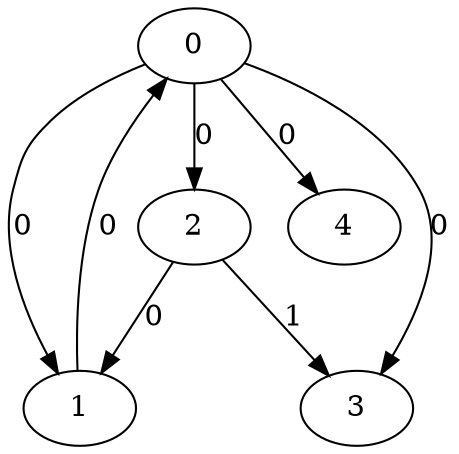 // Source:121 Canonical: -1 0 0 0 0 0 -1 -1 -1 -1 -1 0 -1 1 -1 -1 -1 -1 -1 -1 -1 -1 -1 -1 -1
digraph HRA_from_121_graph_000 {
  0 -> 1 [label="0"];
  0 -> 2 [label="0"];
  0 -> 3 [label="0"];
  1 -> 0 [label="0"];
  2 -> 1 [label="0"];
  2 -> 3 [label="1"];
  0 -> 4 [label="0"];
}

// Source:121 Canonical: -1 0 0 0 0 0 -1 -1 -1 -1 -1 0 -1 1 -1 -1 -1 -1 -1 -1 0 -1 -1 -1 -1
digraph HRA_from_121_graph_001 {
  0 -> 1 [label="0"];
  0 -> 2 [label="0"];
  0 -> 3 [label="0"];
  1 -> 0 [label="0"];
  2 -> 1 [label="0"];
  2 -> 3 [label="1"];
  0 -> 4 [label="0"];
  4 -> 0 [label="0"];
}

// Source:121 Canonical: -1 0 0 0 -1 0 -1 -1 -1 0 -1 0 -1 1 -1 -1 -1 -1 -1 -1 -1 -1 -1 -1 -1
digraph HRA_from_121_graph_002 {
  0 -> 1 [label="0"];
  0 -> 2 [label="0"];
  0 -> 3 [label="0"];
  1 -> 0 [label="0"];
  2 -> 1 [label="0"];
  2 -> 3 [label="1"];
  1 -> 4 [label="0"];
}

// Source:121 Canonical: -1 0 0 0 0 0 -1 -1 -1 0 -1 0 -1 1 -1 -1 -1 -1 -1 -1 -1 -1 -1 -1 -1
digraph HRA_from_121_graph_003 {
  0 -> 1 [label="0"];
  0 -> 2 [label="0"];
  0 -> 3 [label="0"];
  1 -> 0 [label="0"];
  2 -> 1 [label="0"];
  2 -> 3 [label="1"];
  0 -> 4 [label="0"];
  1 -> 4 [label="0"];
}

// Source:121 Canonical: -1 0 0 0 -1 0 -1 -1 -1 0 -1 0 -1 1 -1 -1 -1 -1 -1 -1 0 -1 -1 -1 -1
digraph HRA_from_121_graph_004 {
  0 -> 1 [label="0"];
  0 -> 2 [label="0"];
  0 -> 3 [label="0"];
  1 -> 0 [label="0"];
  2 -> 1 [label="0"];
  2 -> 3 [label="1"];
  4 -> 0 [label="0"];
  1 -> 4 [label="0"];
}

// Source:121 Canonical: -1 0 0 0 0 0 -1 -1 -1 0 -1 0 -1 1 -1 -1 -1 -1 -1 -1 0 -1 -1 -1 -1
digraph HRA_from_121_graph_005 {
  0 -> 1 [label="0"];
  0 -> 2 [label="0"];
  0 -> 3 [label="0"];
  1 -> 0 [label="0"];
  2 -> 1 [label="0"];
  2 -> 3 [label="1"];
  0 -> 4 [label="0"];
  4 -> 0 [label="0"];
  1 -> 4 [label="0"];
}

// Source:121 Canonical: -1 0 0 0 0 0 -1 -1 -1 -1 -1 0 -1 1 -1 -1 -1 -1 -1 -1 -1 0 -1 -1 -1
digraph HRA_from_121_graph_006 {
  0 -> 1 [label="0"];
  0 -> 2 [label="0"];
  0 -> 3 [label="0"];
  1 -> 0 [label="0"];
  2 -> 1 [label="0"];
  2 -> 3 [label="1"];
  0 -> 4 [label="0"];
  4 -> 1 [label="0"];
}

// Source:121 Canonical: -1 0 0 0 0 0 -1 -1 -1 -1 -1 0 -1 1 -1 -1 -1 -1 -1 -1 0 0 -1 -1 -1
digraph HRA_from_121_graph_007 {
  0 -> 1 [label="0"];
  0 -> 2 [label="0"];
  0 -> 3 [label="0"];
  1 -> 0 [label="0"];
  2 -> 1 [label="0"];
  2 -> 3 [label="1"];
  0 -> 4 [label="0"];
  4 -> 0 [label="0"];
  4 -> 1 [label="0"];
}

// Source:121 Canonical: -1 0 0 0 -1 0 -1 -1 -1 0 -1 0 -1 1 -1 -1 -1 -1 -1 -1 -1 0 -1 -1 -1
digraph HRA_from_121_graph_008 {
  0 -> 1 [label="0"];
  0 -> 2 [label="0"];
  0 -> 3 [label="0"];
  1 -> 0 [label="0"];
  2 -> 1 [label="0"];
  2 -> 3 [label="1"];
  1 -> 4 [label="0"];
  4 -> 1 [label="0"];
}

// Source:121 Canonical: -1 0 0 0 0 0 -1 -1 -1 0 -1 0 -1 1 -1 -1 -1 -1 -1 -1 -1 0 -1 -1 -1
digraph HRA_from_121_graph_009 {
  0 -> 1 [label="0"];
  0 -> 2 [label="0"];
  0 -> 3 [label="0"];
  1 -> 0 [label="0"];
  2 -> 1 [label="0"];
  2 -> 3 [label="1"];
  0 -> 4 [label="0"];
  1 -> 4 [label="0"];
  4 -> 1 [label="0"];
}

// Source:121 Canonical: -1 0 0 0 -1 0 -1 -1 -1 0 -1 0 -1 1 -1 -1 -1 -1 -1 -1 0 0 -1 -1 -1
digraph HRA_from_121_graph_010 {
  0 -> 1 [label="0"];
  0 -> 2 [label="0"];
  0 -> 3 [label="0"];
  1 -> 0 [label="0"];
  2 -> 1 [label="0"];
  2 -> 3 [label="1"];
  4 -> 0 [label="0"];
  1 -> 4 [label="0"];
  4 -> 1 [label="0"];
}

// Source:121 Canonical: -1 0 0 0 0 0 -1 -1 -1 0 -1 0 -1 1 -1 -1 -1 -1 -1 -1 0 0 -1 -1 -1
digraph HRA_from_121_graph_011 {
  0 -> 1 [label="0"];
  0 -> 2 [label="0"];
  0 -> 3 [label="0"];
  1 -> 0 [label="0"];
  2 -> 1 [label="0"];
  2 -> 3 [label="1"];
  0 -> 4 [label="0"];
  4 -> 0 [label="0"];
  1 -> 4 [label="0"];
  4 -> 1 [label="0"];
}

// Source:121 Canonical: -1 0 0 0 -1 0 -1 -1 -1 -1 -1 0 -1 1 0 -1 -1 -1 -1 -1 -1 -1 -1 -1 -1
digraph HRA_from_121_graph_012 {
  0 -> 1 [label="0"];
  0 -> 2 [label="0"];
  0 -> 3 [label="0"];
  1 -> 0 [label="0"];
  2 -> 1 [label="0"];
  2 -> 3 [label="1"];
  2 -> 4 [label="0"];
}

// Source:121 Canonical: -1 0 0 0 0 0 -1 -1 -1 -1 -1 0 -1 1 0 -1 -1 -1 -1 -1 -1 -1 -1 -1 -1
digraph HRA_from_121_graph_013 {
  0 -> 1 [label="0"];
  0 -> 2 [label="0"];
  0 -> 3 [label="0"];
  1 -> 0 [label="0"];
  2 -> 1 [label="0"];
  2 -> 3 [label="1"];
  0 -> 4 [label="0"];
  2 -> 4 [label="0"];
}

// Source:121 Canonical: -1 0 0 0 -1 0 -1 -1 -1 -1 -1 0 -1 1 0 -1 -1 -1 -1 -1 0 -1 -1 -1 -1
digraph HRA_from_121_graph_014 {
  0 -> 1 [label="0"];
  0 -> 2 [label="0"];
  0 -> 3 [label="0"];
  1 -> 0 [label="0"];
  2 -> 1 [label="0"];
  2 -> 3 [label="1"];
  4 -> 0 [label="0"];
  2 -> 4 [label="0"];
}

// Source:121 Canonical: -1 0 0 0 0 0 -1 -1 -1 -1 -1 0 -1 1 0 -1 -1 -1 -1 -1 0 -1 -1 -1 -1
digraph HRA_from_121_graph_015 {
  0 -> 1 [label="0"];
  0 -> 2 [label="0"];
  0 -> 3 [label="0"];
  1 -> 0 [label="0"];
  2 -> 1 [label="0"];
  2 -> 3 [label="1"];
  0 -> 4 [label="0"];
  4 -> 0 [label="0"];
  2 -> 4 [label="0"];
}

// Source:121 Canonical: -1 0 0 0 -1 0 -1 -1 -1 0 -1 0 -1 1 0 -1 -1 -1 -1 -1 -1 -1 -1 -1 -1
digraph HRA_from_121_graph_016 {
  0 -> 1 [label="0"];
  0 -> 2 [label="0"];
  0 -> 3 [label="0"];
  1 -> 0 [label="0"];
  2 -> 1 [label="0"];
  2 -> 3 [label="1"];
  1 -> 4 [label="0"];
  2 -> 4 [label="0"];
}

// Source:121 Canonical: -1 0 0 0 0 0 -1 -1 -1 0 -1 0 -1 1 0 -1 -1 -1 -1 -1 -1 -1 -1 -1 -1
digraph HRA_from_121_graph_017 {
  0 -> 1 [label="0"];
  0 -> 2 [label="0"];
  0 -> 3 [label="0"];
  1 -> 0 [label="0"];
  2 -> 1 [label="0"];
  2 -> 3 [label="1"];
  0 -> 4 [label="0"];
  1 -> 4 [label="0"];
  2 -> 4 [label="0"];
}

// Source:121 Canonical: -1 0 0 0 -1 0 -1 -1 -1 0 -1 0 -1 1 0 -1 -1 -1 -1 -1 0 -1 -1 -1 -1
digraph HRA_from_121_graph_018 {
  0 -> 1 [label="0"];
  0 -> 2 [label="0"];
  0 -> 3 [label="0"];
  1 -> 0 [label="0"];
  2 -> 1 [label="0"];
  2 -> 3 [label="1"];
  4 -> 0 [label="0"];
  1 -> 4 [label="0"];
  2 -> 4 [label="0"];
}

// Source:121 Canonical: -1 0 0 0 0 0 -1 -1 -1 0 -1 0 -1 1 0 -1 -1 -1 -1 -1 0 -1 -1 -1 -1
digraph HRA_from_121_graph_019 {
  0 -> 1 [label="0"];
  0 -> 2 [label="0"];
  0 -> 3 [label="0"];
  1 -> 0 [label="0"];
  2 -> 1 [label="0"];
  2 -> 3 [label="1"];
  0 -> 4 [label="0"];
  4 -> 0 [label="0"];
  1 -> 4 [label="0"];
  2 -> 4 [label="0"];
}

// Source:121 Canonical: -1 0 0 0 -1 0 -1 -1 -1 -1 -1 0 -1 1 0 -1 -1 -1 -1 -1 -1 0 -1 -1 -1
digraph HRA_from_121_graph_020 {
  0 -> 1 [label="0"];
  0 -> 2 [label="0"];
  0 -> 3 [label="0"];
  1 -> 0 [label="0"];
  2 -> 1 [label="0"];
  2 -> 3 [label="1"];
  4 -> 1 [label="0"];
  2 -> 4 [label="0"];
}

// Source:121 Canonical: -1 0 0 0 0 0 -1 -1 -1 -1 -1 0 -1 1 0 -1 -1 -1 -1 -1 -1 0 -1 -1 -1
digraph HRA_from_121_graph_021 {
  0 -> 1 [label="0"];
  0 -> 2 [label="0"];
  0 -> 3 [label="0"];
  1 -> 0 [label="0"];
  2 -> 1 [label="0"];
  2 -> 3 [label="1"];
  0 -> 4 [label="0"];
  4 -> 1 [label="0"];
  2 -> 4 [label="0"];
}

// Source:121 Canonical: -1 0 0 0 -1 0 -1 -1 -1 -1 -1 0 -1 1 0 -1 -1 -1 -1 -1 0 0 -1 -1 -1
digraph HRA_from_121_graph_022 {
  0 -> 1 [label="0"];
  0 -> 2 [label="0"];
  0 -> 3 [label="0"];
  1 -> 0 [label="0"];
  2 -> 1 [label="0"];
  2 -> 3 [label="1"];
  4 -> 0 [label="0"];
  4 -> 1 [label="0"];
  2 -> 4 [label="0"];
}

// Source:121 Canonical: -1 0 0 0 0 0 -1 -1 -1 -1 -1 0 -1 1 0 -1 -1 -1 -1 -1 0 0 -1 -1 -1
digraph HRA_from_121_graph_023 {
  0 -> 1 [label="0"];
  0 -> 2 [label="0"];
  0 -> 3 [label="0"];
  1 -> 0 [label="0"];
  2 -> 1 [label="0"];
  2 -> 3 [label="1"];
  0 -> 4 [label="0"];
  4 -> 0 [label="0"];
  4 -> 1 [label="0"];
  2 -> 4 [label="0"];
}

// Source:121 Canonical: -1 0 0 0 -1 0 -1 -1 -1 0 -1 0 -1 1 0 -1 -1 -1 -1 -1 -1 0 -1 -1 -1
digraph HRA_from_121_graph_024 {
  0 -> 1 [label="0"];
  0 -> 2 [label="0"];
  0 -> 3 [label="0"];
  1 -> 0 [label="0"];
  2 -> 1 [label="0"];
  2 -> 3 [label="1"];
  1 -> 4 [label="0"];
  4 -> 1 [label="0"];
  2 -> 4 [label="0"];
}

// Source:121 Canonical: -1 0 0 0 0 0 -1 -1 -1 0 -1 0 -1 1 0 -1 -1 -1 -1 -1 -1 0 -1 -1 -1
digraph HRA_from_121_graph_025 {
  0 -> 1 [label="0"];
  0 -> 2 [label="0"];
  0 -> 3 [label="0"];
  1 -> 0 [label="0"];
  2 -> 1 [label="0"];
  2 -> 3 [label="1"];
  0 -> 4 [label="0"];
  1 -> 4 [label="0"];
  4 -> 1 [label="0"];
  2 -> 4 [label="0"];
}

// Source:121 Canonical: -1 0 0 0 -1 0 -1 -1 -1 0 -1 0 -1 1 0 -1 -1 -1 -1 -1 0 0 -1 -1 -1
digraph HRA_from_121_graph_026 {
  0 -> 1 [label="0"];
  0 -> 2 [label="0"];
  0 -> 3 [label="0"];
  1 -> 0 [label="0"];
  2 -> 1 [label="0"];
  2 -> 3 [label="1"];
  4 -> 0 [label="0"];
  1 -> 4 [label="0"];
  4 -> 1 [label="0"];
  2 -> 4 [label="0"];
}

// Source:121 Canonical: -1 0 0 0 0 0 -1 -1 -1 0 -1 0 -1 1 0 -1 -1 -1 -1 -1 0 0 -1 -1 -1
digraph HRA_from_121_graph_027 {
  0 -> 1 [label="0"];
  0 -> 2 [label="0"];
  0 -> 3 [label="0"];
  1 -> 0 [label="0"];
  2 -> 1 [label="0"];
  2 -> 3 [label="1"];
  0 -> 4 [label="0"];
  4 -> 0 [label="0"];
  1 -> 4 [label="0"];
  4 -> 1 [label="0"];
  2 -> 4 [label="0"];
}

// Source:121 Canonical: -1 0 0 0 0 0 -1 -1 -1 -1 -1 0 -1 1 -1 -1 -1 -1 -1 -1 -1 -1 0 -1 -1
digraph HRA_from_121_graph_028 {
  0 -> 1 [label="0"];
  0 -> 2 [label="0"];
  0 -> 3 [label="0"];
  1 -> 0 [label="0"];
  2 -> 1 [label="0"];
  2 -> 3 [label="1"];
  0 -> 4 [label="0"];
  4 -> 2 [label="0"];
}

// Source:121 Canonical: -1 0 0 0 0 0 -1 -1 -1 -1 -1 0 -1 1 -1 -1 -1 -1 -1 -1 0 -1 0 -1 -1
digraph HRA_from_121_graph_029 {
  0 -> 1 [label="0"];
  0 -> 2 [label="0"];
  0 -> 3 [label="0"];
  1 -> 0 [label="0"];
  2 -> 1 [label="0"];
  2 -> 3 [label="1"];
  0 -> 4 [label="0"];
  4 -> 0 [label="0"];
  4 -> 2 [label="0"];
}

// Source:121 Canonical: -1 0 0 0 -1 0 -1 -1 -1 0 -1 0 -1 1 -1 -1 -1 -1 -1 -1 -1 -1 0 -1 -1
digraph HRA_from_121_graph_030 {
  0 -> 1 [label="0"];
  0 -> 2 [label="0"];
  0 -> 3 [label="0"];
  1 -> 0 [label="0"];
  2 -> 1 [label="0"];
  2 -> 3 [label="1"];
  1 -> 4 [label="0"];
  4 -> 2 [label="0"];
}

// Source:121 Canonical: -1 0 0 0 0 0 -1 -1 -1 0 -1 0 -1 1 -1 -1 -1 -1 -1 -1 -1 -1 0 -1 -1
digraph HRA_from_121_graph_031 {
  0 -> 1 [label="0"];
  0 -> 2 [label="0"];
  0 -> 3 [label="0"];
  1 -> 0 [label="0"];
  2 -> 1 [label="0"];
  2 -> 3 [label="1"];
  0 -> 4 [label="0"];
  1 -> 4 [label="0"];
  4 -> 2 [label="0"];
}

// Source:121 Canonical: -1 0 0 0 -1 0 -1 -1 -1 0 -1 0 -1 1 -1 -1 -1 -1 -1 -1 0 -1 0 -1 -1
digraph HRA_from_121_graph_032 {
  0 -> 1 [label="0"];
  0 -> 2 [label="0"];
  0 -> 3 [label="0"];
  1 -> 0 [label="0"];
  2 -> 1 [label="0"];
  2 -> 3 [label="1"];
  4 -> 0 [label="0"];
  1 -> 4 [label="0"];
  4 -> 2 [label="0"];
}

// Source:121 Canonical: -1 0 0 0 0 0 -1 -1 -1 0 -1 0 -1 1 -1 -1 -1 -1 -1 -1 0 -1 0 -1 -1
digraph HRA_from_121_graph_033 {
  0 -> 1 [label="0"];
  0 -> 2 [label="0"];
  0 -> 3 [label="0"];
  1 -> 0 [label="0"];
  2 -> 1 [label="0"];
  2 -> 3 [label="1"];
  0 -> 4 [label="0"];
  4 -> 0 [label="0"];
  1 -> 4 [label="0"];
  4 -> 2 [label="0"];
}

// Source:121 Canonical: -1 0 0 0 0 0 -1 -1 -1 -1 -1 0 -1 1 -1 -1 -1 -1 -1 -1 -1 0 0 -1 -1
digraph HRA_from_121_graph_034 {
  0 -> 1 [label="0"];
  0 -> 2 [label="0"];
  0 -> 3 [label="0"];
  1 -> 0 [label="0"];
  2 -> 1 [label="0"];
  2 -> 3 [label="1"];
  0 -> 4 [label="0"];
  4 -> 1 [label="0"];
  4 -> 2 [label="0"];
}

// Source:121 Canonical: -1 0 0 0 0 0 -1 -1 -1 -1 -1 0 -1 1 -1 -1 -1 -1 -1 -1 0 0 0 -1 -1
digraph HRA_from_121_graph_035 {
  0 -> 1 [label="0"];
  0 -> 2 [label="0"];
  0 -> 3 [label="0"];
  1 -> 0 [label="0"];
  2 -> 1 [label="0"];
  2 -> 3 [label="1"];
  0 -> 4 [label="0"];
  4 -> 0 [label="0"];
  4 -> 1 [label="0"];
  4 -> 2 [label="0"];
}

// Source:121 Canonical: -1 0 0 0 -1 0 -1 -1 -1 0 -1 0 -1 1 -1 -1 -1 -1 -1 -1 -1 0 0 -1 -1
digraph HRA_from_121_graph_036 {
  0 -> 1 [label="0"];
  0 -> 2 [label="0"];
  0 -> 3 [label="0"];
  1 -> 0 [label="0"];
  2 -> 1 [label="0"];
  2 -> 3 [label="1"];
  1 -> 4 [label="0"];
  4 -> 1 [label="0"];
  4 -> 2 [label="0"];
}

// Source:121 Canonical: -1 0 0 0 0 0 -1 -1 -1 0 -1 0 -1 1 -1 -1 -1 -1 -1 -1 -1 0 0 -1 -1
digraph HRA_from_121_graph_037 {
  0 -> 1 [label="0"];
  0 -> 2 [label="0"];
  0 -> 3 [label="0"];
  1 -> 0 [label="0"];
  2 -> 1 [label="0"];
  2 -> 3 [label="1"];
  0 -> 4 [label="0"];
  1 -> 4 [label="0"];
  4 -> 1 [label="0"];
  4 -> 2 [label="0"];
}

// Source:121 Canonical: -1 0 0 0 -1 0 -1 -1 -1 0 -1 0 -1 1 -1 -1 -1 -1 -1 -1 0 0 0 -1 -1
digraph HRA_from_121_graph_038 {
  0 -> 1 [label="0"];
  0 -> 2 [label="0"];
  0 -> 3 [label="0"];
  1 -> 0 [label="0"];
  2 -> 1 [label="0"];
  2 -> 3 [label="1"];
  4 -> 0 [label="0"];
  1 -> 4 [label="0"];
  4 -> 1 [label="0"];
  4 -> 2 [label="0"];
}

// Source:121 Canonical: -1 0 0 0 0 0 -1 -1 -1 0 -1 0 -1 1 -1 -1 -1 -1 -1 -1 0 0 0 -1 -1
digraph HRA_from_121_graph_039 {
  0 -> 1 [label="0"];
  0 -> 2 [label="0"];
  0 -> 3 [label="0"];
  1 -> 0 [label="0"];
  2 -> 1 [label="0"];
  2 -> 3 [label="1"];
  0 -> 4 [label="0"];
  4 -> 0 [label="0"];
  1 -> 4 [label="0"];
  4 -> 1 [label="0"];
  4 -> 2 [label="0"];
}

// Source:121 Canonical: -1 0 0 0 -1 0 -1 -1 -1 -1 -1 0 -1 1 0 -1 -1 -1 -1 -1 -1 -1 0 -1 -1
digraph HRA_from_121_graph_040 {
  0 -> 1 [label="0"];
  0 -> 2 [label="0"];
  0 -> 3 [label="0"];
  1 -> 0 [label="0"];
  2 -> 1 [label="0"];
  2 -> 3 [label="1"];
  2 -> 4 [label="0"];
  4 -> 2 [label="0"];
}

// Source:121 Canonical: -1 0 0 0 0 0 -1 -1 -1 -1 -1 0 -1 1 0 -1 -1 -1 -1 -1 -1 -1 0 -1 -1
digraph HRA_from_121_graph_041 {
  0 -> 1 [label="0"];
  0 -> 2 [label="0"];
  0 -> 3 [label="0"];
  1 -> 0 [label="0"];
  2 -> 1 [label="0"];
  2 -> 3 [label="1"];
  0 -> 4 [label="0"];
  2 -> 4 [label="0"];
  4 -> 2 [label="0"];
}

// Source:121 Canonical: -1 0 0 0 -1 0 -1 -1 -1 -1 -1 0 -1 1 0 -1 -1 -1 -1 -1 0 -1 0 -1 -1
digraph HRA_from_121_graph_042 {
  0 -> 1 [label="0"];
  0 -> 2 [label="0"];
  0 -> 3 [label="0"];
  1 -> 0 [label="0"];
  2 -> 1 [label="0"];
  2 -> 3 [label="1"];
  4 -> 0 [label="0"];
  2 -> 4 [label="0"];
  4 -> 2 [label="0"];
}

// Source:121 Canonical: -1 0 0 0 0 0 -1 -1 -1 -1 -1 0 -1 1 0 -1 -1 -1 -1 -1 0 -1 0 -1 -1
digraph HRA_from_121_graph_043 {
  0 -> 1 [label="0"];
  0 -> 2 [label="0"];
  0 -> 3 [label="0"];
  1 -> 0 [label="0"];
  2 -> 1 [label="0"];
  2 -> 3 [label="1"];
  0 -> 4 [label="0"];
  4 -> 0 [label="0"];
  2 -> 4 [label="0"];
  4 -> 2 [label="0"];
}

// Source:121 Canonical: -1 0 0 0 -1 0 -1 -1 -1 0 -1 0 -1 1 0 -1 -1 -1 -1 -1 -1 -1 0 -1 -1
digraph HRA_from_121_graph_044 {
  0 -> 1 [label="0"];
  0 -> 2 [label="0"];
  0 -> 3 [label="0"];
  1 -> 0 [label="0"];
  2 -> 1 [label="0"];
  2 -> 3 [label="1"];
  1 -> 4 [label="0"];
  2 -> 4 [label="0"];
  4 -> 2 [label="0"];
}

// Source:121 Canonical: -1 0 0 0 0 0 -1 -1 -1 0 -1 0 -1 1 0 -1 -1 -1 -1 -1 -1 -1 0 -1 -1
digraph HRA_from_121_graph_045 {
  0 -> 1 [label="0"];
  0 -> 2 [label="0"];
  0 -> 3 [label="0"];
  1 -> 0 [label="0"];
  2 -> 1 [label="0"];
  2 -> 3 [label="1"];
  0 -> 4 [label="0"];
  1 -> 4 [label="0"];
  2 -> 4 [label="0"];
  4 -> 2 [label="0"];
}

// Source:121 Canonical: -1 0 0 0 -1 0 -1 -1 -1 0 -1 0 -1 1 0 -1 -1 -1 -1 -1 0 -1 0 -1 -1
digraph HRA_from_121_graph_046 {
  0 -> 1 [label="0"];
  0 -> 2 [label="0"];
  0 -> 3 [label="0"];
  1 -> 0 [label="0"];
  2 -> 1 [label="0"];
  2 -> 3 [label="1"];
  4 -> 0 [label="0"];
  1 -> 4 [label="0"];
  2 -> 4 [label="0"];
  4 -> 2 [label="0"];
}

// Source:121 Canonical: -1 0 0 0 0 0 -1 -1 -1 0 -1 0 -1 1 0 -1 -1 -1 -1 -1 0 -1 0 -1 -1
digraph HRA_from_121_graph_047 {
  0 -> 1 [label="0"];
  0 -> 2 [label="0"];
  0 -> 3 [label="0"];
  1 -> 0 [label="0"];
  2 -> 1 [label="0"];
  2 -> 3 [label="1"];
  0 -> 4 [label="0"];
  4 -> 0 [label="0"];
  1 -> 4 [label="0"];
  2 -> 4 [label="0"];
  4 -> 2 [label="0"];
}

// Source:121 Canonical: -1 0 0 0 -1 0 -1 -1 -1 -1 -1 0 -1 1 0 -1 -1 -1 -1 -1 -1 0 0 -1 -1
digraph HRA_from_121_graph_048 {
  0 -> 1 [label="0"];
  0 -> 2 [label="0"];
  0 -> 3 [label="0"];
  1 -> 0 [label="0"];
  2 -> 1 [label="0"];
  2 -> 3 [label="1"];
  4 -> 1 [label="0"];
  2 -> 4 [label="0"];
  4 -> 2 [label="0"];
}

// Source:121 Canonical: -1 0 0 0 0 0 -1 -1 -1 -1 -1 0 -1 1 0 -1 -1 -1 -1 -1 -1 0 0 -1 -1
digraph HRA_from_121_graph_049 {
  0 -> 1 [label="0"];
  0 -> 2 [label="0"];
  0 -> 3 [label="0"];
  1 -> 0 [label="0"];
  2 -> 1 [label="0"];
  2 -> 3 [label="1"];
  0 -> 4 [label="0"];
  4 -> 1 [label="0"];
  2 -> 4 [label="0"];
  4 -> 2 [label="0"];
}

// Source:121 Canonical: -1 0 0 0 -1 0 -1 -1 -1 -1 -1 0 -1 1 0 -1 -1 -1 -1 -1 0 0 0 -1 -1
digraph HRA_from_121_graph_050 {
  0 -> 1 [label="0"];
  0 -> 2 [label="0"];
  0 -> 3 [label="0"];
  1 -> 0 [label="0"];
  2 -> 1 [label="0"];
  2 -> 3 [label="1"];
  4 -> 0 [label="0"];
  4 -> 1 [label="0"];
  2 -> 4 [label="0"];
  4 -> 2 [label="0"];
}

// Source:121 Canonical: -1 0 0 0 0 0 -1 -1 -1 -1 -1 0 -1 1 0 -1 -1 -1 -1 -1 0 0 0 -1 -1
digraph HRA_from_121_graph_051 {
  0 -> 1 [label="0"];
  0 -> 2 [label="0"];
  0 -> 3 [label="0"];
  1 -> 0 [label="0"];
  2 -> 1 [label="0"];
  2 -> 3 [label="1"];
  0 -> 4 [label="0"];
  4 -> 0 [label="0"];
  4 -> 1 [label="0"];
  2 -> 4 [label="0"];
  4 -> 2 [label="0"];
}

// Source:121 Canonical: -1 0 0 0 -1 0 -1 -1 -1 0 -1 0 -1 1 0 -1 -1 -1 -1 -1 -1 0 0 -1 -1
digraph HRA_from_121_graph_052 {
  0 -> 1 [label="0"];
  0 -> 2 [label="0"];
  0 -> 3 [label="0"];
  1 -> 0 [label="0"];
  2 -> 1 [label="0"];
  2 -> 3 [label="1"];
  1 -> 4 [label="0"];
  4 -> 1 [label="0"];
  2 -> 4 [label="0"];
  4 -> 2 [label="0"];
}

// Source:121 Canonical: -1 0 0 0 0 0 -1 -1 -1 0 -1 0 -1 1 0 -1 -1 -1 -1 -1 -1 0 0 -1 -1
digraph HRA_from_121_graph_053 {
  0 -> 1 [label="0"];
  0 -> 2 [label="0"];
  0 -> 3 [label="0"];
  1 -> 0 [label="0"];
  2 -> 1 [label="0"];
  2 -> 3 [label="1"];
  0 -> 4 [label="0"];
  1 -> 4 [label="0"];
  4 -> 1 [label="0"];
  2 -> 4 [label="0"];
  4 -> 2 [label="0"];
}

// Source:121 Canonical: -1 0 0 0 -1 0 -1 -1 -1 0 -1 0 -1 1 0 -1 -1 -1 -1 -1 0 0 0 -1 -1
digraph HRA_from_121_graph_054 {
  0 -> 1 [label="0"];
  0 -> 2 [label="0"];
  0 -> 3 [label="0"];
  1 -> 0 [label="0"];
  2 -> 1 [label="0"];
  2 -> 3 [label="1"];
  4 -> 0 [label="0"];
  1 -> 4 [label="0"];
  4 -> 1 [label="0"];
  2 -> 4 [label="0"];
  4 -> 2 [label="0"];
}

// Source:121 Canonical: -1 0 0 0 0 0 -1 -1 -1 0 -1 0 -1 1 0 -1 -1 -1 -1 -1 0 0 0 -1 -1
digraph HRA_from_121_graph_055 {
  0 -> 1 [label="0"];
  0 -> 2 [label="0"];
  0 -> 3 [label="0"];
  1 -> 0 [label="0"];
  2 -> 1 [label="0"];
  2 -> 3 [label="1"];
  0 -> 4 [label="0"];
  4 -> 0 [label="0"];
  1 -> 4 [label="0"];
  4 -> 1 [label="0"];
  2 -> 4 [label="0"];
  4 -> 2 [label="0"];
}

// Source:121 Canonical: -1 0 0 0 -1 0 -1 -1 -1 -1 -1 0 -1 1 -1 -1 -1 -1 -1 0 -1 -1 -1 -1 -1
digraph HRA_from_121_graph_056 {
  0 -> 1 [label="0"];
  0 -> 2 [label="0"];
  0 -> 3 [label="0"];
  1 -> 0 [label="0"];
  2 -> 1 [label="0"];
  2 -> 3 [label="1"];
  3 -> 4 [label="0"];
}

// Source:121 Canonical: -1 0 0 0 0 0 -1 -1 -1 -1 -1 0 -1 1 -1 -1 -1 -1 -1 0 -1 -1 -1 -1 -1
digraph HRA_from_121_graph_057 {
  0 -> 1 [label="0"];
  0 -> 2 [label="0"];
  0 -> 3 [label="0"];
  1 -> 0 [label="0"];
  2 -> 1 [label="0"];
  2 -> 3 [label="1"];
  0 -> 4 [label="0"];
  3 -> 4 [label="0"];
}

// Source:121 Canonical: -1 0 0 0 -1 0 -1 -1 -1 -1 -1 0 -1 1 -1 -1 -1 -1 -1 0 0 -1 -1 -1 -1
digraph HRA_from_121_graph_058 {
  0 -> 1 [label="0"];
  0 -> 2 [label="0"];
  0 -> 3 [label="0"];
  1 -> 0 [label="0"];
  2 -> 1 [label="0"];
  2 -> 3 [label="1"];
  4 -> 0 [label="0"];
  3 -> 4 [label="0"];
}

// Source:121 Canonical: -1 0 0 0 0 0 -1 -1 -1 -1 -1 0 -1 1 -1 -1 -1 -1 -1 0 0 -1 -1 -1 -1
digraph HRA_from_121_graph_059 {
  0 -> 1 [label="0"];
  0 -> 2 [label="0"];
  0 -> 3 [label="0"];
  1 -> 0 [label="0"];
  2 -> 1 [label="0"];
  2 -> 3 [label="1"];
  0 -> 4 [label="0"];
  4 -> 0 [label="0"];
  3 -> 4 [label="0"];
}

// Source:121 Canonical: -1 0 0 0 -1 0 -1 -1 -1 0 -1 0 -1 1 -1 -1 -1 -1 -1 0 -1 -1 -1 -1 -1
digraph HRA_from_121_graph_060 {
  0 -> 1 [label="0"];
  0 -> 2 [label="0"];
  0 -> 3 [label="0"];
  1 -> 0 [label="0"];
  2 -> 1 [label="0"];
  2 -> 3 [label="1"];
  1 -> 4 [label="0"];
  3 -> 4 [label="0"];
}

// Source:121 Canonical: -1 0 0 0 0 0 -1 -1 -1 0 -1 0 -1 1 -1 -1 -1 -1 -1 0 -1 -1 -1 -1 -1
digraph HRA_from_121_graph_061 {
  0 -> 1 [label="0"];
  0 -> 2 [label="0"];
  0 -> 3 [label="0"];
  1 -> 0 [label="0"];
  2 -> 1 [label="0"];
  2 -> 3 [label="1"];
  0 -> 4 [label="0"];
  1 -> 4 [label="0"];
  3 -> 4 [label="0"];
}

// Source:121 Canonical: -1 0 0 0 -1 0 -1 -1 -1 0 -1 0 -1 1 -1 -1 -1 -1 -1 0 0 -1 -1 -1 -1
digraph HRA_from_121_graph_062 {
  0 -> 1 [label="0"];
  0 -> 2 [label="0"];
  0 -> 3 [label="0"];
  1 -> 0 [label="0"];
  2 -> 1 [label="0"];
  2 -> 3 [label="1"];
  4 -> 0 [label="0"];
  1 -> 4 [label="0"];
  3 -> 4 [label="0"];
}

// Source:121 Canonical: -1 0 0 0 0 0 -1 -1 -1 0 -1 0 -1 1 -1 -1 -1 -1 -1 0 0 -1 -1 -1 -1
digraph HRA_from_121_graph_063 {
  0 -> 1 [label="0"];
  0 -> 2 [label="0"];
  0 -> 3 [label="0"];
  1 -> 0 [label="0"];
  2 -> 1 [label="0"];
  2 -> 3 [label="1"];
  0 -> 4 [label="0"];
  4 -> 0 [label="0"];
  1 -> 4 [label="0"];
  3 -> 4 [label="0"];
}

// Source:121 Canonical: -1 0 0 0 -1 0 -1 -1 -1 -1 -1 0 -1 1 -1 -1 -1 -1 -1 0 -1 0 -1 -1 -1
digraph HRA_from_121_graph_064 {
  0 -> 1 [label="0"];
  0 -> 2 [label="0"];
  0 -> 3 [label="0"];
  1 -> 0 [label="0"];
  2 -> 1 [label="0"];
  2 -> 3 [label="1"];
  4 -> 1 [label="0"];
  3 -> 4 [label="0"];
}

// Source:121 Canonical: -1 0 0 0 0 0 -1 -1 -1 -1 -1 0 -1 1 -1 -1 -1 -1 -1 0 -1 0 -1 -1 -1
digraph HRA_from_121_graph_065 {
  0 -> 1 [label="0"];
  0 -> 2 [label="0"];
  0 -> 3 [label="0"];
  1 -> 0 [label="0"];
  2 -> 1 [label="0"];
  2 -> 3 [label="1"];
  0 -> 4 [label="0"];
  4 -> 1 [label="0"];
  3 -> 4 [label="0"];
}

// Source:121 Canonical: -1 0 0 0 -1 0 -1 -1 -1 -1 -1 0 -1 1 -1 -1 -1 -1 -1 0 0 0 -1 -1 -1
digraph HRA_from_121_graph_066 {
  0 -> 1 [label="0"];
  0 -> 2 [label="0"];
  0 -> 3 [label="0"];
  1 -> 0 [label="0"];
  2 -> 1 [label="0"];
  2 -> 3 [label="1"];
  4 -> 0 [label="0"];
  4 -> 1 [label="0"];
  3 -> 4 [label="0"];
}

// Source:121 Canonical: -1 0 0 0 0 0 -1 -1 -1 -1 -1 0 -1 1 -1 -1 -1 -1 -1 0 0 0 -1 -1 -1
digraph HRA_from_121_graph_067 {
  0 -> 1 [label="0"];
  0 -> 2 [label="0"];
  0 -> 3 [label="0"];
  1 -> 0 [label="0"];
  2 -> 1 [label="0"];
  2 -> 3 [label="1"];
  0 -> 4 [label="0"];
  4 -> 0 [label="0"];
  4 -> 1 [label="0"];
  3 -> 4 [label="0"];
}

// Source:121 Canonical: -1 0 0 0 -1 0 -1 -1 -1 0 -1 0 -1 1 -1 -1 -1 -1 -1 0 -1 0 -1 -1 -1
digraph HRA_from_121_graph_068 {
  0 -> 1 [label="0"];
  0 -> 2 [label="0"];
  0 -> 3 [label="0"];
  1 -> 0 [label="0"];
  2 -> 1 [label="0"];
  2 -> 3 [label="1"];
  1 -> 4 [label="0"];
  4 -> 1 [label="0"];
  3 -> 4 [label="0"];
}

// Source:121 Canonical: -1 0 0 0 0 0 -1 -1 -1 0 -1 0 -1 1 -1 -1 -1 -1 -1 0 -1 0 -1 -1 -1
digraph HRA_from_121_graph_069 {
  0 -> 1 [label="0"];
  0 -> 2 [label="0"];
  0 -> 3 [label="0"];
  1 -> 0 [label="0"];
  2 -> 1 [label="0"];
  2 -> 3 [label="1"];
  0 -> 4 [label="0"];
  1 -> 4 [label="0"];
  4 -> 1 [label="0"];
  3 -> 4 [label="0"];
}

// Source:121 Canonical: -1 0 0 0 -1 0 -1 -1 -1 0 -1 0 -1 1 -1 -1 -1 -1 -1 0 0 0 -1 -1 -1
digraph HRA_from_121_graph_070 {
  0 -> 1 [label="0"];
  0 -> 2 [label="0"];
  0 -> 3 [label="0"];
  1 -> 0 [label="0"];
  2 -> 1 [label="0"];
  2 -> 3 [label="1"];
  4 -> 0 [label="0"];
  1 -> 4 [label="0"];
  4 -> 1 [label="0"];
  3 -> 4 [label="0"];
}

// Source:121 Canonical: -1 0 0 0 0 0 -1 -1 -1 0 -1 0 -1 1 -1 -1 -1 -1 -1 0 0 0 -1 -1 -1
digraph HRA_from_121_graph_071 {
  0 -> 1 [label="0"];
  0 -> 2 [label="0"];
  0 -> 3 [label="0"];
  1 -> 0 [label="0"];
  2 -> 1 [label="0"];
  2 -> 3 [label="1"];
  0 -> 4 [label="0"];
  4 -> 0 [label="0"];
  1 -> 4 [label="0"];
  4 -> 1 [label="0"];
  3 -> 4 [label="0"];
}

// Source:121 Canonical: -1 0 0 0 -1 0 -1 -1 -1 -1 -1 0 -1 1 0 -1 -1 -1 -1 0 -1 -1 -1 -1 -1
digraph HRA_from_121_graph_072 {
  0 -> 1 [label="0"];
  0 -> 2 [label="0"];
  0 -> 3 [label="0"];
  1 -> 0 [label="0"];
  2 -> 1 [label="0"];
  2 -> 3 [label="1"];
  2 -> 4 [label="0"];
  3 -> 4 [label="0"];
}

// Source:121 Canonical: -1 0 0 0 0 0 -1 -1 -1 -1 -1 0 -1 1 0 -1 -1 -1 -1 0 -1 -1 -1 -1 -1
digraph HRA_from_121_graph_073 {
  0 -> 1 [label="0"];
  0 -> 2 [label="0"];
  0 -> 3 [label="0"];
  1 -> 0 [label="0"];
  2 -> 1 [label="0"];
  2 -> 3 [label="1"];
  0 -> 4 [label="0"];
  2 -> 4 [label="0"];
  3 -> 4 [label="0"];
}

// Source:121 Canonical: -1 0 0 0 -1 0 -1 -1 -1 -1 -1 0 -1 1 0 -1 -1 -1 -1 0 0 -1 -1 -1 -1
digraph HRA_from_121_graph_074 {
  0 -> 1 [label="0"];
  0 -> 2 [label="0"];
  0 -> 3 [label="0"];
  1 -> 0 [label="0"];
  2 -> 1 [label="0"];
  2 -> 3 [label="1"];
  4 -> 0 [label="0"];
  2 -> 4 [label="0"];
  3 -> 4 [label="0"];
}

// Source:121 Canonical: -1 0 0 0 0 0 -1 -1 -1 -1 -1 0 -1 1 0 -1 -1 -1 -1 0 0 -1 -1 -1 -1
digraph HRA_from_121_graph_075 {
  0 -> 1 [label="0"];
  0 -> 2 [label="0"];
  0 -> 3 [label="0"];
  1 -> 0 [label="0"];
  2 -> 1 [label="0"];
  2 -> 3 [label="1"];
  0 -> 4 [label="0"];
  4 -> 0 [label="0"];
  2 -> 4 [label="0"];
  3 -> 4 [label="0"];
}

// Source:121 Canonical: -1 0 0 0 -1 0 -1 -1 -1 0 -1 0 -1 1 0 -1 -1 -1 -1 0 -1 -1 -1 -1 -1
digraph HRA_from_121_graph_076 {
  0 -> 1 [label="0"];
  0 -> 2 [label="0"];
  0 -> 3 [label="0"];
  1 -> 0 [label="0"];
  2 -> 1 [label="0"];
  2 -> 3 [label="1"];
  1 -> 4 [label="0"];
  2 -> 4 [label="0"];
  3 -> 4 [label="0"];
}

// Source:121 Canonical: -1 0 0 0 0 0 -1 -1 -1 0 -1 0 -1 1 0 -1 -1 -1 -1 0 -1 -1 -1 -1 -1
digraph HRA_from_121_graph_077 {
  0 -> 1 [label="0"];
  0 -> 2 [label="0"];
  0 -> 3 [label="0"];
  1 -> 0 [label="0"];
  2 -> 1 [label="0"];
  2 -> 3 [label="1"];
  0 -> 4 [label="0"];
  1 -> 4 [label="0"];
  2 -> 4 [label="0"];
  3 -> 4 [label="0"];
}

// Source:121 Canonical: -1 0 0 0 -1 0 -1 -1 -1 0 -1 0 -1 1 0 -1 -1 -1 -1 0 0 -1 -1 -1 -1
digraph HRA_from_121_graph_078 {
  0 -> 1 [label="0"];
  0 -> 2 [label="0"];
  0 -> 3 [label="0"];
  1 -> 0 [label="0"];
  2 -> 1 [label="0"];
  2 -> 3 [label="1"];
  4 -> 0 [label="0"];
  1 -> 4 [label="0"];
  2 -> 4 [label="0"];
  3 -> 4 [label="0"];
}

// Source:121 Canonical: -1 0 0 0 0 0 -1 -1 -1 0 -1 0 -1 1 0 -1 -1 -1 -1 0 0 -1 -1 -1 -1
digraph HRA_from_121_graph_079 {
  0 -> 1 [label="0"];
  0 -> 2 [label="0"];
  0 -> 3 [label="0"];
  1 -> 0 [label="0"];
  2 -> 1 [label="0"];
  2 -> 3 [label="1"];
  0 -> 4 [label="0"];
  4 -> 0 [label="0"];
  1 -> 4 [label="0"];
  2 -> 4 [label="0"];
  3 -> 4 [label="0"];
}

// Source:121 Canonical: -1 0 0 0 -1 0 -1 -1 -1 -1 -1 0 -1 1 0 -1 -1 -1 -1 0 -1 0 -1 -1 -1
digraph HRA_from_121_graph_080 {
  0 -> 1 [label="0"];
  0 -> 2 [label="0"];
  0 -> 3 [label="0"];
  1 -> 0 [label="0"];
  2 -> 1 [label="0"];
  2 -> 3 [label="1"];
  4 -> 1 [label="0"];
  2 -> 4 [label="0"];
  3 -> 4 [label="0"];
}

// Source:121 Canonical: -1 0 0 0 0 0 -1 -1 -1 -1 -1 0 -1 1 0 -1 -1 -1 -1 0 -1 0 -1 -1 -1
digraph HRA_from_121_graph_081 {
  0 -> 1 [label="0"];
  0 -> 2 [label="0"];
  0 -> 3 [label="0"];
  1 -> 0 [label="0"];
  2 -> 1 [label="0"];
  2 -> 3 [label="1"];
  0 -> 4 [label="0"];
  4 -> 1 [label="0"];
  2 -> 4 [label="0"];
  3 -> 4 [label="0"];
}

// Source:121 Canonical: -1 0 0 0 -1 0 -1 -1 -1 -1 -1 0 -1 1 0 -1 -1 -1 -1 0 0 0 -1 -1 -1
digraph HRA_from_121_graph_082 {
  0 -> 1 [label="0"];
  0 -> 2 [label="0"];
  0 -> 3 [label="0"];
  1 -> 0 [label="0"];
  2 -> 1 [label="0"];
  2 -> 3 [label="1"];
  4 -> 0 [label="0"];
  4 -> 1 [label="0"];
  2 -> 4 [label="0"];
  3 -> 4 [label="0"];
}

// Source:121 Canonical: -1 0 0 0 0 0 -1 -1 -1 -1 -1 0 -1 1 0 -1 -1 -1 -1 0 0 0 -1 -1 -1
digraph HRA_from_121_graph_083 {
  0 -> 1 [label="0"];
  0 -> 2 [label="0"];
  0 -> 3 [label="0"];
  1 -> 0 [label="0"];
  2 -> 1 [label="0"];
  2 -> 3 [label="1"];
  0 -> 4 [label="0"];
  4 -> 0 [label="0"];
  4 -> 1 [label="0"];
  2 -> 4 [label="0"];
  3 -> 4 [label="0"];
}

// Source:121 Canonical: -1 0 0 0 -1 0 -1 -1 -1 0 -1 0 -1 1 0 -1 -1 -1 -1 0 -1 0 -1 -1 -1
digraph HRA_from_121_graph_084 {
  0 -> 1 [label="0"];
  0 -> 2 [label="0"];
  0 -> 3 [label="0"];
  1 -> 0 [label="0"];
  2 -> 1 [label="0"];
  2 -> 3 [label="1"];
  1 -> 4 [label="0"];
  4 -> 1 [label="0"];
  2 -> 4 [label="0"];
  3 -> 4 [label="0"];
}

// Source:121 Canonical: -1 0 0 0 0 0 -1 -1 -1 0 -1 0 -1 1 0 -1 -1 -1 -1 0 -1 0 -1 -1 -1
digraph HRA_from_121_graph_085 {
  0 -> 1 [label="0"];
  0 -> 2 [label="0"];
  0 -> 3 [label="0"];
  1 -> 0 [label="0"];
  2 -> 1 [label="0"];
  2 -> 3 [label="1"];
  0 -> 4 [label="0"];
  1 -> 4 [label="0"];
  4 -> 1 [label="0"];
  2 -> 4 [label="0"];
  3 -> 4 [label="0"];
}

// Source:121 Canonical: -1 0 0 0 -1 0 -1 -1 -1 0 -1 0 -1 1 0 -1 -1 -1 -1 0 0 0 -1 -1 -1
digraph HRA_from_121_graph_086 {
  0 -> 1 [label="0"];
  0 -> 2 [label="0"];
  0 -> 3 [label="0"];
  1 -> 0 [label="0"];
  2 -> 1 [label="0"];
  2 -> 3 [label="1"];
  4 -> 0 [label="0"];
  1 -> 4 [label="0"];
  4 -> 1 [label="0"];
  2 -> 4 [label="0"];
  3 -> 4 [label="0"];
}

// Source:121 Canonical: -1 0 0 0 0 0 -1 -1 -1 0 -1 0 -1 1 0 -1 -1 -1 -1 0 0 0 -1 -1 -1
digraph HRA_from_121_graph_087 {
  0 -> 1 [label="0"];
  0 -> 2 [label="0"];
  0 -> 3 [label="0"];
  1 -> 0 [label="0"];
  2 -> 1 [label="0"];
  2 -> 3 [label="1"];
  0 -> 4 [label="0"];
  4 -> 0 [label="0"];
  1 -> 4 [label="0"];
  4 -> 1 [label="0"];
  2 -> 4 [label="0"];
  3 -> 4 [label="0"];
}

// Source:121 Canonical: -1 0 0 0 -1 0 -1 -1 -1 -1 -1 0 -1 1 -1 -1 -1 -1 -1 0 -1 -1 0 -1 -1
digraph HRA_from_121_graph_088 {
  0 -> 1 [label="0"];
  0 -> 2 [label="0"];
  0 -> 3 [label="0"];
  1 -> 0 [label="0"];
  2 -> 1 [label="0"];
  2 -> 3 [label="1"];
  4 -> 2 [label="0"];
  3 -> 4 [label="0"];
}

// Source:121 Canonical: -1 0 0 0 0 0 -1 -1 -1 -1 -1 0 -1 1 -1 -1 -1 -1 -1 0 -1 -1 0 -1 -1
digraph HRA_from_121_graph_089 {
  0 -> 1 [label="0"];
  0 -> 2 [label="0"];
  0 -> 3 [label="0"];
  1 -> 0 [label="0"];
  2 -> 1 [label="0"];
  2 -> 3 [label="1"];
  0 -> 4 [label="0"];
  4 -> 2 [label="0"];
  3 -> 4 [label="0"];
}

// Source:121 Canonical: -1 0 0 0 -1 0 -1 -1 -1 -1 -1 0 -1 1 -1 -1 -1 -1 -1 0 0 -1 0 -1 -1
digraph HRA_from_121_graph_090 {
  0 -> 1 [label="0"];
  0 -> 2 [label="0"];
  0 -> 3 [label="0"];
  1 -> 0 [label="0"];
  2 -> 1 [label="0"];
  2 -> 3 [label="1"];
  4 -> 0 [label="0"];
  4 -> 2 [label="0"];
  3 -> 4 [label="0"];
}

// Source:121 Canonical: -1 0 0 0 0 0 -1 -1 -1 -1 -1 0 -1 1 -1 -1 -1 -1 -1 0 0 -1 0 -1 -1
digraph HRA_from_121_graph_091 {
  0 -> 1 [label="0"];
  0 -> 2 [label="0"];
  0 -> 3 [label="0"];
  1 -> 0 [label="0"];
  2 -> 1 [label="0"];
  2 -> 3 [label="1"];
  0 -> 4 [label="0"];
  4 -> 0 [label="0"];
  4 -> 2 [label="0"];
  3 -> 4 [label="0"];
}

// Source:121 Canonical: -1 0 0 0 -1 0 -1 -1 -1 0 -1 0 -1 1 -1 -1 -1 -1 -1 0 -1 -1 0 -1 -1
digraph HRA_from_121_graph_092 {
  0 -> 1 [label="0"];
  0 -> 2 [label="0"];
  0 -> 3 [label="0"];
  1 -> 0 [label="0"];
  2 -> 1 [label="0"];
  2 -> 3 [label="1"];
  1 -> 4 [label="0"];
  4 -> 2 [label="0"];
  3 -> 4 [label="0"];
}

// Source:121 Canonical: -1 0 0 0 0 0 -1 -1 -1 0 -1 0 -1 1 -1 -1 -1 -1 -1 0 -1 -1 0 -1 -1
digraph HRA_from_121_graph_093 {
  0 -> 1 [label="0"];
  0 -> 2 [label="0"];
  0 -> 3 [label="0"];
  1 -> 0 [label="0"];
  2 -> 1 [label="0"];
  2 -> 3 [label="1"];
  0 -> 4 [label="0"];
  1 -> 4 [label="0"];
  4 -> 2 [label="0"];
  3 -> 4 [label="0"];
}

// Source:121 Canonical: -1 0 0 0 -1 0 -1 -1 -1 0 -1 0 -1 1 -1 -1 -1 -1 -1 0 0 -1 0 -1 -1
digraph HRA_from_121_graph_094 {
  0 -> 1 [label="0"];
  0 -> 2 [label="0"];
  0 -> 3 [label="0"];
  1 -> 0 [label="0"];
  2 -> 1 [label="0"];
  2 -> 3 [label="1"];
  4 -> 0 [label="0"];
  1 -> 4 [label="0"];
  4 -> 2 [label="0"];
  3 -> 4 [label="0"];
}

// Source:121 Canonical: -1 0 0 0 0 0 -1 -1 -1 0 -1 0 -1 1 -1 -1 -1 -1 -1 0 0 -1 0 -1 -1
digraph HRA_from_121_graph_095 {
  0 -> 1 [label="0"];
  0 -> 2 [label="0"];
  0 -> 3 [label="0"];
  1 -> 0 [label="0"];
  2 -> 1 [label="0"];
  2 -> 3 [label="1"];
  0 -> 4 [label="0"];
  4 -> 0 [label="0"];
  1 -> 4 [label="0"];
  4 -> 2 [label="0"];
  3 -> 4 [label="0"];
}

// Source:121 Canonical: -1 0 0 0 -1 0 -1 -1 -1 -1 -1 0 -1 1 -1 -1 -1 -1 -1 0 -1 0 0 -1 -1
digraph HRA_from_121_graph_096 {
  0 -> 1 [label="0"];
  0 -> 2 [label="0"];
  0 -> 3 [label="0"];
  1 -> 0 [label="0"];
  2 -> 1 [label="0"];
  2 -> 3 [label="1"];
  4 -> 1 [label="0"];
  4 -> 2 [label="0"];
  3 -> 4 [label="0"];
}

// Source:121 Canonical: -1 0 0 0 0 0 -1 -1 -1 -1 -1 0 -1 1 -1 -1 -1 -1 -1 0 -1 0 0 -1 -1
digraph HRA_from_121_graph_097 {
  0 -> 1 [label="0"];
  0 -> 2 [label="0"];
  0 -> 3 [label="0"];
  1 -> 0 [label="0"];
  2 -> 1 [label="0"];
  2 -> 3 [label="1"];
  0 -> 4 [label="0"];
  4 -> 1 [label="0"];
  4 -> 2 [label="0"];
  3 -> 4 [label="0"];
}

// Source:121 Canonical: -1 0 0 0 -1 0 -1 -1 -1 -1 -1 0 -1 1 -1 -1 -1 -1 -1 0 0 0 0 -1 -1
digraph HRA_from_121_graph_098 {
  0 -> 1 [label="0"];
  0 -> 2 [label="0"];
  0 -> 3 [label="0"];
  1 -> 0 [label="0"];
  2 -> 1 [label="0"];
  2 -> 3 [label="1"];
  4 -> 0 [label="0"];
  4 -> 1 [label="0"];
  4 -> 2 [label="0"];
  3 -> 4 [label="0"];
}

// Source:121 Canonical: -1 0 0 0 0 0 -1 -1 -1 -1 -1 0 -1 1 -1 -1 -1 -1 -1 0 0 0 0 -1 -1
digraph HRA_from_121_graph_099 {
  0 -> 1 [label="0"];
  0 -> 2 [label="0"];
  0 -> 3 [label="0"];
  1 -> 0 [label="0"];
  2 -> 1 [label="0"];
  2 -> 3 [label="1"];
  0 -> 4 [label="0"];
  4 -> 0 [label="0"];
  4 -> 1 [label="0"];
  4 -> 2 [label="0"];
  3 -> 4 [label="0"];
}

// Source:121 Canonical: -1 0 0 0 -1 0 -1 -1 -1 0 -1 0 -1 1 -1 -1 -1 -1 -1 0 -1 0 0 -1 -1
digraph HRA_from_121_graph_100 {
  0 -> 1 [label="0"];
  0 -> 2 [label="0"];
  0 -> 3 [label="0"];
  1 -> 0 [label="0"];
  2 -> 1 [label="0"];
  2 -> 3 [label="1"];
  1 -> 4 [label="0"];
  4 -> 1 [label="0"];
  4 -> 2 [label="0"];
  3 -> 4 [label="0"];
}

// Source:121 Canonical: -1 0 0 0 0 0 -1 -1 -1 0 -1 0 -1 1 -1 -1 -1 -1 -1 0 -1 0 0 -1 -1
digraph HRA_from_121_graph_101 {
  0 -> 1 [label="0"];
  0 -> 2 [label="0"];
  0 -> 3 [label="0"];
  1 -> 0 [label="0"];
  2 -> 1 [label="0"];
  2 -> 3 [label="1"];
  0 -> 4 [label="0"];
  1 -> 4 [label="0"];
  4 -> 1 [label="0"];
  4 -> 2 [label="0"];
  3 -> 4 [label="0"];
}

// Source:121 Canonical: -1 0 0 0 -1 0 -1 -1 -1 0 -1 0 -1 1 -1 -1 -1 -1 -1 0 0 0 0 -1 -1
digraph HRA_from_121_graph_102 {
  0 -> 1 [label="0"];
  0 -> 2 [label="0"];
  0 -> 3 [label="0"];
  1 -> 0 [label="0"];
  2 -> 1 [label="0"];
  2 -> 3 [label="1"];
  4 -> 0 [label="0"];
  1 -> 4 [label="0"];
  4 -> 1 [label="0"];
  4 -> 2 [label="0"];
  3 -> 4 [label="0"];
}

// Source:121 Canonical: -1 0 0 0 0 0 -1 -1 -1 0 -1 0 -1 1 -1 -1 -1 -1 -1 0 0 0 0 -1 -1
digraph HRA_from_121_graph_103 {
  0 -> 1 [label="0"];
  0 -> 2 [label="0"];
  0 -> 3 [label="0"];
  1 -> 0 [label="0"];
  2 -> 1 [label="0"];
  2 -> 3 [label="1"];
  0 -> 4 [label="0"];
  4 -> 0 [label="0"];
  1 -> 4 [label="0"];
  4 -> 1 [label="0"];
  4 -> 2 [label="0"];
  3 -> 4 [label="0"];
}

// Source:121 Canonical: -1 0 0 0 -1 0 -1 -1 -1 -1 -1 0 -1 1 0 -1 -1 -1 -1 0 -1 -1 0 -1 -1
digraph HRA_from_121_graph_104 {
  0 -> 1 [label="0"];
  0 -> 2 [label="0"];
  0 -> 3 [label="0"];
  1 -> 0 [label="0"];
  2 -> 1 [label="0"];
  2 -> 3 [label="1"];
  2 -> 4 [label="0"];
  4 -> 2 [label="0"];
  3 -> 4 [label="0"];
}

// Source:121 Canonical: -1 0 0 0 0 0 -1 -1 -1 -1 -1 0 -1 1 0 -1 -1 -1 -1 0 -1 -1 0 -1 -1
digraph HRA_from_121_graph_105 {
  0 -> 1 [label="0"];
  0 -> 2 [label="0"];
  0 -> 3 [label="0"];
  1 -> 0 [label="0"];
  2 -> 1 [label="0"];
  2 -> 3 [label="1"];
  0 -> 4 [label="0"];
  2 -> 4 [label="0"];
  4 -> 2 [label="0"];
  3 -> 4 [label="0"];
}

// Source:121 Canonical: -1 0 0 0 -1 0 -1 -1 -1 -1 -1 0 -1 1 0 -1 -1 -1 -1 0 0 -1 0 -1 -1
digraph HRA_from_121_graph_106 {
  0 -> 1 [label="0"];
  0 -> 2 [label="0"];
  0 -> 3 [label="0"];
  1 -> 0 [label="0"];
  2 -> 1 [label="0"];
  2 -> 3 [label="1"];
  4 -> 0 [label="0"];
  2 -> 4 [label="0"];
  4 -> 2 [label="0"];
  3 -> 4 [label="0"];
}

// Source:121 Canonical: -1 0 0 0 0 0 -1 -1 -1 -1 -1 0 -1 1 0 -1 -1 -1 -1 0 0 -1 0 -1 -1
digraph HRA_from_121_graph_107 {
  0 -> 1 [label="0"];
  0 -> 2 [label="0"];
  0 -> 3 [label="0"];
  1 -> 0 [label="0"];
  2 -> 1 [label="0"];
  2 -> 3 [label="1"];
  0 -> 4 [label="0"];
  4 -> 0 [label="0"];
  2 -> 4 [label="0"];
  4 -> 2 [label="0"];
  3 -> 4 [label="0"];
}

// Source:121 Canonical: -1 0 0 0 -1 0 -1 -1 -1 0 -1 0 -1 1 0 -1 -1 -1 -1 0 -1 -1 0 -1 -1
digraph HRA_from_121_graph_108 {
  0 -> 1 [label="0"];
  0 -> 2 [label="0"];
  0 -> 3 [label="0"];
  1 -> 0 [label="0"];
  2 -> 1 [label="0"];
  2 -> 3 [label="1"];
  1 -> 4 [label="0"];
  2 -> 4 [label="0"];
  4 -> 2 [label="0"];
  3 -> 4 [label="0"];
}

// Source:121 Canonical: -1 0 0 0 0 0 -1 -1 -1 0 -1 0 -1 1 0 -1 -1 -1 -1 0 -1 -1 0 -1 -1
digraph HRA_from_121_graph_109 {
  0 -> 1 [label="0"];
  0 -> 2 [label="0"];
  0 -> 3 [label="0"];
  1 -> 0 [label="0"];
  2 -> 1 [label="0"];
  2 -> 3 [label="1"];
  0 -> 4 [label="0"];
  1 -> 4 [label="0"];
  2 -> 4 [label="0"];
  4 -> 2 [label="0"];
  3 -> 4 [label="0"];
}

// Source:121 Canonical: -1 0 0 0 -1 0 -1 -1 -1 0 -1 0 -1 1 0 -1 -1 -1 -1 0 0 -1 0 -1 -1
digraph HRA_from_121_graph_110 {
  0 -> 1 [label="0"];
  0 -> 2 [label="0"];
  0 -> 3 [label="0"];
  1 -> 0 [label="0"];
  2 -> 1 [label="0"];
  2 -> 3 [label="1"];
  4 -> 0 [label="0"];
  1 -> 4 [label="0"];
  2 -> 4 [label="0"];
  4 -> 2 [label="0"];
  3 -> 4 [label="0"];
}

// Source:121 Canonical: -1 0 0 0 0 0 -1 -1 -1 0 -1 0 -1 1 0 -1 -1 -1 -1 0 0 -1 0 -1 -1
digraph HRA_from_121_graph_111 {
  0 -> 1 [label="0"];
  0 -> 2 [label="0"];
  0 -> 3 [label="0"];
  1 -> 0 [label="0"];
  2 -> 1 [label="0"];
  2 -> 3 [label="1"];
  0 -> 4 [label="0"];
  4 -> 0 [label="0"];
  1 -> 4 [label="0"];
  2 -> 4 [label="0"];
  4 -> 2 [label="0"];
  3 -> 4 [label="0"];
}

// Source:121 Canonical: -1 0 0 0 -1 0 -1 -1 -1 -1 -1 0 -1 1 0 -1 -1 -1 -1 0 -1 0 0 -1 -1
digraph HRA_from_121_graph_112 {
  0 -> 1 [label="0"];
  0 -> 2 [label="0"];
  0 -> 3 [label="0"];
  1 -> 0 [label="0"];
  2 -> 1 [label="0"];
  2 -> 3 [label="1"];
  4 -> 1 [label="0"];
  2 -> 4 [label="0"];
  4 -> 2 [label="0"];
  3 -> 4 [label="0"];
}

// Source:121 Canonical: -1 0 0 0 0 0 -1 -1 -1 -1 -1 0 -1 1 0 -1 -1 -1 -1 0 -1 0 0 -1 -1
digraph HRA_from_121_graph_113 {
  0 -> 1 [label="0"];
  0 -> 2 [label="0"];
  0 -> 3 [label="0"];
  1 -> 0 [label="0"];
  2 -> 1 [label="0"];
  2 -> 3 [label="1"];
  0 -> 4 [label="0"];
  4 -> 1 [label="0"];
  2 -> 4 [label="0"];
  4 -> 2 [label="0"];
  3 -> 4 [label="0"];
}

// Source:121 Canonical: -1 0 0 0 -1 0 -1 -1 -1 -1 -1 0 -1 1 0 -1 -1 -1 -1 0 0 0 0 -1 -1
digraph HRA_from_121_graph_114 {
  0 -> 1 [label="0"];
  0 -> 2 [label="0"];
  0 -> 3 [label="0"];
  1 -> 0 [label="0"];
  2 -> 1 [label="0"];
  2 -> 3 [label="1"];
  4 -> 0 [label="0"];
  4 -> 1 [label="0"];
  2 -> 4 [label="0"];
  4 -> 2 [label="0"];
  3 -> 4 [label="0"];
}

// Source:121 Canonical: -1 0 0 0 0 0 -1 -1 -1 -1 -1 0 -1 1 0 -1 -1 -1 -1 0 0 0 0 -1 -1
digraph HRA_from_121_graph_115 {
  0 -> 1 [label="0"];
  0 -> 2 [label="0"];
  0 -> 3 [label="0"];
  1 -> 0 [label="0"];
  2 -> 1 [label="0"];
  2 -> 3 [label="1"];
  0 -> 4 [label="0"];
  4 -> 0 [label="0"];
  4 -> 1 [label="0"];
  2 -> 4 [label="0"];
  4 -> 2 [label="0"];
  3 -> 4 [label="0"];
}

// Source:121 Canonical: -1 0 0 0 -1 0 -1 -1 -1 0 -1 0 -1 1 0 -1 -1 -1 -1 0 -1 0 0 -1 -1
digraph HRA_from_121_graph_116 {
  0 -> 1 [label="0"];
  0 -> 2 [label="0"];
  0 -> 3 [label="0"];
  1 -> 0 [label="0"];
  2 -> 1 [label="0"];
  2 -> 3 [label="1"];
  1 -> 4 [label="0"];
  4 -> 1 [label="0"];
  2 -> 4 [label="0"];
  4 -> 2 [label="0"];
  3 -> 4 [label="0"];
}

// Source:121 Canonical: -1 0 0 0 0 0 -1 -1 -1 0 -1 0 -1 1 0 -1 -1 -1 -1 0 -1 0 0 -1 -1
digraph HRA_from_121_graph_117 {
  0 -> 1 [label="0"];
  0 -> 2 [label="0"];
  0 -> 3 [label="0"];
  1 -> 0 [label="0"];
  2 -> 1 [label="0"];
  2 -> 3 [label="1"];
  0 -> 4 [label="0"];
  1 -> 4 [label="0"];
  4 -> 1 [label="0"];
  2 -> 4 [label="0"];
  4 -> 2 [label="0"];
  3 -> 4 [label="0"];
}

// Source:121 Canonical: -1 0 0 0 -1 0 -1 -1 -1 0 -1 0 -1 1 0 -1 -1 -1 -1 0 0 0 0 -1 -1
digraph HRA_from_121_graph_118 {
  0 -> 1 [label="0"];
  0 -> 2 [label="0"];
  0 -> 3 [label="0"];
  1 -> 0 [label="0"];
  2 -> 1 [label="0"];
  2 -> 3 [label="1"];
  4 -> 0 [label="0"];
  1 -> 4 [label="0"];
  4 -> 1 [label="0"];
  2 -> 4 [label="0"];
  4 -> 2 [label="0"];
  3 -> 4 [label="0"];
}

// Source:121 Canonical: -1 0 0 0 0 0 -1 -1 -1 0 -1 0 -1 1 0 -1 -1 -1 -1 0 0 0 0 -1 -1
digraph HRA_from_121_graph_119 {
  0 -> 1 [label="0"];
  0 -> 2 [label="0"];
  0 -> 3 [label="0"];
  1 -> 0 [label="0"];
  2 -> 1 [label="0"];
  2 -> 3 [label="1"];
  0 -> 4 [label="0"];
  4 -> 0 [label="0"];
  1 -> 4 [label="0"];
  4 -> 1 [label="0"];
  2 -> 4 [label="0"];
  4 -> 2 [label="0"];
  3 -> 4 [label="0"];
}

// Source:121 Canonical: -1 0 0 0 0 0 -1 -1 -1 -1 -1 0 -1 1 -1 -1 -1 -1 -1 -1 -1 -1 -1 0 -1
digraph HRA_from_121_graph_120 {
  0 -> 1 [label="0"];
  0 -> 2 [label="0"];
  0 -> 3 [label="0"];
  1 -> 0 [label="0"];
  2 -> 1 [label="0"];
  2 -> 3 [label="1"];
  0 -> 4 [label="0"];
  4 -> 3 [label="0"];
}

// Source:121 Canonical: -1 0 0 0 0 0 -1 -1 -1 -1 -1 0 -1 1 -1 -1 -1 -1 -1 -1 0 -1 -1 0 -1
digraph HRA_from_121_graph_121 {
  0 -> 1 [label="0"];
  0 -> 2 [label="0"];
  0 -> 3 [label="0"];
  1 -> 0 [label="0"];
  2 -> 1 [label="0"];
  2 -> 3 [label="1"];
  0 -> 4 [label="0"];
  4 -> 0 [label="0"];
  4 -> 3 [label="0"];
}

// Source:121 Canonical: -1 0 0 0 -1 0 -1 -1 -1 0 -1 0 -1 1 -1 -1 -1 -1 -1 -1 -1 -1 -1 0 -1
digraph HRA_from_121_graph_122 {
  0 -> 1 [label="0"];
  0 -> 2 [label="0"];
  0 -> 3 [label="0"];
  1 -> 0 [label="0"];
  2 -> 1 [label="0"];
  2 -> 3 [label="1"];
  1 -> 4 [label="0"];
  4 -> 3 [label="0"];
}

// Source:121 Canonical: -1 0 0 0 0 0 -1 -1 -1 0 -1 0 -1 1 -1 -1 -1 -1 -1 -1 -1 -1 -1 0 -1
digraph HRA_from_121_graph_123 {
  0 -> 1 [label="0"];
  0 -> 2 [label="0"];
  0 -> 3 [label="0"];
  1 -> 0 [label="0"];
  2 -> 1 [label="0"];
  2 -> 3 [label="1"];
  0 -> 4 [label="0"];
  1 -> 4 [label="0"];
  4 -> 3 [label="0"];
}

// Source:121 Canonical: -1 0 0 0 -1 0 -1 -1 -1 0 -1 0 -1 1 -1 -1 -1 -1 -1 -1 0 -1 -1 0 -1
digraph HRA_from_121_graph_124 {
  0 -> 1 [label="0"];
  0 -> 2 [label="0"];
  0 -> 3 [label="0"];
  1 -> 0 [label="0"];
  2 -> 1 [label="0"];
  2 -> 3 [label="1"];
  4 -> 0 [label="0"];
  1 -> 4 [label="0"];
  4 -> 3 [label="0"];
}

// Source:121 Canonical: -1 0 0 0 0 0 -1 -1 -1 0 -1 0 -1 1 -1 -1 -1 -1 -1 -1 0 -1 -1 0 -1
digraph HRA_from_121_graph_125 {
  0 -> 1 [label="0"];
  0 -> 2 [label="0"];
  0 -> 3 [label="0"];
  1 -> 0 [label="0"];
  2 -> 1 [label="0"];
  2 -> 3 [label="1"];
  0 -> 4 [label="0"];
  4 -> 0 [label="0"];
  1 -> 4 [label="0"];
  4 -> 3 [label="0"];
}

// Source:121 Canonical: -1 0 0 0 0 0 -1 -1 -1 -1 -1 0 -1 1 -1 -1 -1 -1 -1 -1 -1 0 -1 0 -1
digraph HRA_from_121_graph_126 {
  0 -> 1 [label="0"];
  0 -> 2 [label="0"];
  0 -> 3 [label="0"];
  1 -> 0 [label="0"];
  2 -> 1 [label="0"];
  2 -> 3 [label="1"];
  0 -> 4 [label="0"];
  4 -> 1 [label="0"];
  4 -> 3 [label="0"];
}

// Source:121 Canonical: -1 0 0 0 0 0 -1 -1 -1 -1 -1 0 -1 1 -1 -1 -1 -1 -1 -1 0 0 -1 0 -1
digraph HRA_from_121_graph_127 {
  0 -> 1 [label="0"];
  0 -> 2 [label="0"];
  0 -> 3 [label="0"];
  1 -> 0 [label="0"];
  2 -> 1 [label="0"];
  2 -> 3 [label="1"];
  0 -> 4 [label="0"];
  4 -> 0 [label="0"];
  4 -> 1 [label="0"];
  4 -> 3 [label="0"];
}

// Source:121 Canonical: -1 0 0 0 -1 0 -1 -1 -1 0 -1 0 -1 1 -1 -1 -1 -1 -1 -1 -1 0 -1 0 -1
digraph HRA_from_121_graph_128 {
  0 -> 1 [label="0"];
  0 -> 2 [label="0"];
  0 -> 3 [label="0"];
  1 -> 0 [label="0"];
  2 -> 1 [label="0"];
  2 -> 3 [label="1"];
  1 -> 4 [label="0"];
  4 -> 1 [label="0"];
  4 -> 3 [label="0"];
}

// Source:121 Canonical: -1 0 0 0 0 0 -1 -1 -1 0 -1 0 -1 1 -1 -1 -1 -1 -1 -1 -1 0 -1 0 -1
digraph HRA_from_121_graph_129 {
  0 -> 1 [label="0"];
  0 -> 2 [label="0"];
  0 -> 3 [label="0"];
  1 -> 0 [label="0"];
  2 -> 1 [label="0"];
  2 -> 3 [label="1"];
  0 -> 4 [label="0"];
  1 -> 4 [label="0"];
  4 -> 1 [label="0"];
  4 -> 3 [label="0"];
}

// Source:121 Canonical: -1 0 0 0 -1 0 -1 -1 -1 0 -1 0 -1 1 -1 -1 -1 -1 -1 -1 0 0 -1 0 -1
digraph HRA_from_121_graph_130 {
  0 -> 1 [label="0"];
  0 -> 2 [label="0"];
  0 -> 3 [label="0"];
  1 -> 0 [label="0"];
  2 -> 1 [label="0"];
  2 -> 3 [label="1"];
  4 -> 0 [label="0"];
  1 -> 4 [label="0"];
  4 -> 1 [label="0"];
  4 -> 3 [label="0"];
}

// Source:121 Canonical: -1 0 0 0 0 0 -1 -1 -1 0 -1 0 -1 1 -1 -1 -1 -1 -1 -1 0 0 -1 0 -1
digraph HRA_from_121_graph_131 {
  0 -> 1 [label="0"];
  0 -> 2 [label="0"];
  0 -> 3 [label="0"];
  1 -> 0 [label="0"];
  2 -> 1 [label="0"];
  2 -> 3 [label="1"];
  0 -> 4 [label="0"];
  4 -> 0 [label="0"];
  1 -> 4 [label="0"];
  4 -> 1 [label="0"];
  4 -> 3 [label="0"];
}

// Source:121 Canonical: -1 0 0 0 -1 0 -1 -1 -1 -1 -1 0 -1 1 0 -1 -1 -1 -1 -1 -1 -1 -1 0 -1
digraph HRA_from_121_graph_132 {
  0 -> 1 [label="0"];
  0 -> 2 [label="0"];
  0 -> 3 [label="0"];
  1 -> 0 [label="0"];
  2 -> 1 [label="0"];
  2 -> 3 [label="1"];
  2 -> 4 [label="0"];
  4 -> 3 [label="0"];
}

// Source:121 Canonical: -1 0 0 0 0 0 -1 -1 -1 -1 -1 0 -1 1 0 -1 -1 -1 -1 -1 -1 -1 -1 0 -1
digraph HRA_from_121_graph_133 {
  0 -> 1 [label="0"];
  0 -> 2 [label="0"];
  0 -> 3 [label="0"];
  1 -> 0 [label="0"];
  2 -> 1 [label="0"];
  2 -> 3 [label="1"];
  0 -> 4 [label="0"];
  2 -> 4 [label="0"];
  4 -> 3 [label="0"];
}

// Source:121 Canonical: -1 0 0 0 -1 0 -1 -1 -1 -1 -1 0 -1 1 0 -1 -1 -1 -1 -1 0 -1 -1 0 -1
digraph HRA_from_121_graph_134 {
  0 -> 1 [label="0"];
  0 -> 2 [label="0"];
  0 -> 3 [label="0"];
  1 -> 0 [label="0"];
  2 -> 1 [label="0"];
  2 -> 3 [label="1"];
  4 -> 0 [label="0"];
  2 -> 4 [label="0"];
  4 -> 3 [label="0"];
}

// Source:121 Canonical: -1 0 0 0 0 0 -1 -1 -1 -1 -1 0 -1 1 0 -1 -1 -1 -1 -1 0 -1 -1 0 -1
digraph HRA_from_121_graph_135 {
  0 -> 1 [label="0"];
  0 -> 2 [label="0"];
  0 -> 3 [label="0"];
  1 -> 0 [label="0"];
  2 -> 1 [label="0"];
  2 -> 3 [label="1"];
  0 -> 4 [label="0"];
  4 -> 0 [label="0"];
  2 -> 4 [label="0"];
  4 -> 3 [label="0"];
}

// Source:121 Canonical: -1 0 0 0 -1 0 -1 -1 -1 0 -1 0 -1 1 0 -1 -1 -1 -1 -1 -1 -1 -1 0 -1
digraph HRA_from_121_graph_136 {
  0 -> 1 [label="0"];
  0 -> 2 [label="0"];
  0 -> 3 [label="0"];
  1 -> 0 [label="0"];
  2 -> 1 [label="0"];
  2 -> 3 [label="1"];
  1 -> 4 [label="0"];
  2 -> 4 [label="0"];
  4 -> 3 [label="0"];
}

// Source:121 Canonical: -1 0 0 0 0 0 -1 -1 -1 0 -1 0 -1 1 0 -1 -1 -1 -1 -1 -1 -1 -1 0 -1
digraph HRA_from_121_graph_137 {
  0 -> 1 [label="0"];
  0 -> 2 [label="0"];
  0 -> 3 [label="0"];
  1 -> 0 [label="0"];
  2 -> 1 [label="0"];
  2 -> 3 [label="1"];
  0 -> 4 [label="0"];
  1 -> 4 [label="0"];
  2 -> 4 [label="0"];
  4 -> 3 [label="0"];
}

// Source:121 Canonical: -1 0 0 0 -1 0 -1 -1 -1 0 -1 0 -1 1 0 -1 -1 -1 -1 -1 0 -1 -1 0 -1
digraph HRA_from_121_graph_138 {
  0 -> 1 [label="0"];
  0 -> 2 [label="0"];
  0 -> 3 [label="0"];
  1 -> 0 [label="0"];
  2 -> 1 [label="0"];
  2 -> 3 [label="1"];
  4 -> 0 [label="0"];
  1 -> 4 [label="0"];
  2 -> 4 [label="0"];
  4 -> 3 [label="0"];
}

// Source:121 Canonical: -1 0 0 0 0 0 -1 -1 -1 0 -1 0 -1 1 0 -1 -1 -1 -1 -1 0 -1 -1 0 -1
digraph HRA_from_121_graph_139 {
  0 -> 1 [label="0"];
  0 -> 2 [label="0"];
  0 -> 3 [label="0"];
  1 -> 0 [label="0"];
  2 -> 1 [label="0"];
  2 -> 3 [label="1"];
  0 -> 4 [label="0"];
  4 -> 0 [label="0"];
  1 -> 4 [label="0"];
  2 -> 4 [label="0"];
  4 -> 3 [label="0"];
}

// Source:121 Canonical: -1 0 0 0 -1 0 -1 -1 -1 -1 -1 0 -1 1 0 -1 -1 -1 -1 -1 -1 0 -1 0 -1
digraph HRA_from_121_graph_140 {
  0 -> 1 [label="0"];
  0 -> 2 [label="0"];
  0 -> 3 [label="0"];
  1 -> 0 [label="0"];
  2 -> 1 [label="0"];
  2 -> 3 [label="1"];
  4 -> 1 [label="0"];
  2 -> 4 [label="0"];
  4 -> 3 [label="0"];
}

// Source:121 Canonical: -1 0 0 0 0 0 -1 -1 -1 -1 -1 0 -1 1 0 -1 -1 -1 -1 -1 -1 0 -1 0 -1
digraph HRA_from_121_graph_141 {
  0 -> 1 [label="0"];
  0 -> 2 [label="0"];
  0 -> 3 [label="0"];
  1 -> 0 [label="0"];
  2 -> 1 [label="0"];
  2 -> 3 [label="1"];
  0 -> 4 [label="0"];
  4 -> 1 [label="0"];
  2 -> 4 [label="0"];
  4 -> 3 [label="0"];
}

// Source:121 Canonical: -1 0 0 0 -1 0 -1 -1 -1 -1 -1 0 -1 1 0 -1 -1 -1 -1 -1 0 0 -1 0 -1
digraph HRA_from_121_graph_142 {
  0 -> 1 [label="0"];
  0 -> 2 [label="0"];
  0 -> 3 [label="0"];
  1 -> 0 [label="0"];
  2 -> 1 [label="0"];
  2 -> 3 [label="1"];
  4 -> 0 [label="0"];
  4 -> 1 [label="0"];
  2 -> 4 [label="0"];
  4 -> 3 [label="0"];
}

// Source:121 Canonical: -1 0 0 0 0 0 -1 -1 -1 -1 -1 0 -1 1 0 -1 -1 -1 -1 -1 0 0 -1 0 -1
digraph HRA_from_121_graph_143 {
  0 -> 1 [label="0"];
  0 -> 2 [label="0"];
  0 -> 3 [label="0"];
  1 -> 0 [label="0"];
  2 -> 1 [label="0"];
  2 -> 3 [label="1"];
  0 -> 4 [label="0"];
  4 -> 0 [label="0"];
  4 -> 1 [label="0"];
  2 -> 4 [label="0"];
  4 -> 3 [label="0"];
}

// Source:121 Canonical: -1 0 0 0 -1 0 -1 -1 -1 0 -1 0 -1 1 0 -1 -1 -1 -1 -1 -1 0 -1 0 -1
digraph HRA_from_121_graph_144 {
  0 -> 1 [label="0"];
  0 -> 2 [label="0"];
  0 -> 3 [label="0"];
  1 -> 0 [label="0"];
  2 -> 1 [label="0"];
  2 -> 3 [label="1"];
  1 -> 4 [label="0"];
  4 -> 1 [label="0"];
  2 -> 4 [label="0"];
  4 -> 3 [label="0"];
}

// Source:121 Canonical: -1 0 0 0 0 0 -1 -1 -1 0 -1 0 -1 1 0 -1 -1 -1 -1 -1 -1 0 -1 0 -1
digraph HRA_from_121_graph_145 {
  0 -> 1 [label="0"];
  0 -> 2 [label="0"];
  0 -> 3 [label="0"];
  1 -> 0 [label="0"];
  2 -> 1 [label="0"];
  2 -> 3 [label="1"];
  0 -> 4 [label="0"];
  1 -> 4 [label="0"];
  4 -> 1 [label="0"];
  2 -> 4 [label="0"];
  4 -> 3 [label="0"];
}

// Source:121 Canonical: -1 0 0 0 -1 0 -1 -1 -1 0 -1 0 -1 1 0 -1 -1 -1 -1 -1 0 0 -1 0 -1
digraph HRA_from_121_graph_146 {
  0 -> 1 [label="0"];
  0 -> 2 [label="0"];
  0 -> 3 [label="0"];
  1 -> 0 [label="0"];
  2 -> 1 [label="0"];
  2 -> 3 [label="1"];
  4 -> 0 [label="0"];
  1 -> 4 [label="0"];
  4 -> 1 [label="0"];
  2 -> 4 [label="0"];
  4 -> 3 [label="0"];
}

// Source:121 Canonical: -1 0 0 0 0 0 -1 -1 -1 0 -1 0 -1 1 0 -1 -1 -1 -1 -1 0 0 -1 0 -1
digraph HRA_from_121_graph_147 {
  0 -> 1 [label="0"];
  0 -> 2 [label="0"];
  0 -> 3 [label="0"];
  1 -> 0 [label="0"];
  2 -> 1 [label="0"];
  2 -> 3 [label="1"];
  0 -> 4 [label="0"];
  4 -> 0 [label="0"];
  1 -> 4 [label="0"];
  4 -> 1 [label="0"];
  2 -> 4 [label="0"];
  4 -> 3 [label="0"];
}

// Source:121 Canonical: -1 0 0 0 0 0 -1 -1 -1 -1 -1 0 -1 1 -1 -1 -1 -1 -1 -1 -1 -1 0 0 -1
digraph HRA_from_121_graph_148 {
  0 -> 1 [label="0"];
  0 -> 2 [label="0"];
  0 -> 3 [label="0"];
  1 -> 0 [label="0"];
  2 -> 1 [label="0"];
  2 -> 3 [label="1"];
  0 -> 4 [label="0"];
  4 -> 2 [label="0"];
  4 -> 3 [label="0"];
}

// Source:121 Canonical: -1 0 0 0 0 0 -1 -1 -1 -1 -1 0 -1 1 -1 -1 -1 -1 -1 -1 0 -1 0 0 -1
digraph HRA_from_121_graph_149 {
  0 -> 1 [label="0"];
  0 -> 2 [label="0"];
  0 -> 3 [label="0"];
  1 -> 0 [label="0"];
  2 -> 1 [label="0"];
  2 -> 3 [label="1"];
  0 -> 4 [label="0"];
  4 -> 0 [label="0"];
  4 -> 2 [label="0"];
  4 -> 3 [label="0"];
}

// Source:121 Canonical: -1 0 0 0 -1 0 -1 -1 -1 0 -1 0 -1 1 -1 -1 -1 -1 -1 -1 -1 -1 0 0 -1
digraph HRA_from_121_graph_150 {
  0 -> 1 [label="0"];
  0 -> 2 [label="0"];
  0 -> 3 [label="0"];
  1 -> 0 [label="0"];
  2 -> 1 [label="0"];
  2 -> 3 [label="1"];
  1 -> 4 [label="0"];
  4 -> 2 [label="0"];
  4 -> 3 [label="0"];
}

// Source:121 Canonical: -1 0 0 0 0 0 -1 -1 -1 0 -1 0 -1 1 -1 -1 -1 -1 -1 -1 -1 -1 0 0 -1
digraph HRA_from_121_graph_151 {
  0 -> 1 [label="0"];
  0 -> 2 [label="0"];
  0 -> 3 [label="0"];
  1 -> 0 [label="0"];
  2 -> 1 [label="0"];
  2 -> 3 [label="1"];
  0 -> 4 [label="0"];
  1 -> 4 [label="0"];
  4 -> 2 [label="0"];
  4 -> 3 [label="0"];
}

// Source:121 Canonical: -1 0 0 0 -1 0 -1 -1 -1 0 -1 0 -1 1 -1 -1 -1 -1 -1 -1 0 -1 0 0 -1
digraph HRA_from_121_graph_152 {
  0 -> 1 [label="0"];
  0 -> 2 [label="0"];
  0 -> 3 [label="0"];
  1 -> 0 [label="0"];
  2 -> 1 [label="0"];
  2 -> 3 [label="1"];
  4 -> 0 [label="0"];
  1 -> 4 [label="0"];
  4 -> 2 [label="0"];
  4 -> 3 [label="0"];
}

// Source:121 Canonical: -1 0 0 0 0 0 -1 -1 -1 0 -1 0 -1 1 -1 -1 -1 -1 -1 -1 0 -1 0 0 -1
digraph HRA_from_121_graph_153 {
  0 -> 1 [label="0"];
  0 -> 2 [label="0"];
  0 -> 3 [label="0"];
  1 -> 0 [label="0"];
  2 -> 1 [label="0"];
  2 -> 3 [label="1"];
  0 -> 4 [label="0"];
  4 -> 0 [label="0"];
  1 -> 4 [label="0"];
  4 -> 2 [label="0"];
  4 -> 3 [label="0"];
}

// Source:121 Canonical: -1 0 0 0 0 0 -1 -1 -1 -1 -1 0 -1 1 -1 -1 -1 -1 -1 -1 -1 0 0 0 -1
digraph HRA_from_121_graph_154 {
  0 -> 1 [label="0"];
  0 -> 2 [label="0"];
  0 -> 3 [label="0"];
  1 -> 0 [label="0"];
  2 -> 1 [label="0"];
  2 -> 3 [label="1"];
  0 -> 4 [label="0"];
  4 -> 1 [label="0"];
  4 -> 2 [label="0"];
  4 -> 3 [label="0"];
}

// Source:121 Canonical: -1 0 0 0 0 0 -1 -1 -1 -1 -1 0 -1 1 -1 -1 -1 -1 -1 -1 0 0 0 0 -1
digraph HRA_from_121_graph_155 {
  0 -> 1 [label="0"];
  0 -> 2 [label="0"];
  0 -> 3 [label="0"];
  1 -> 0 [label="0"];
  2 -> 1 [label="0"];
  2 -> 3 [label="1"];
  0 -> 4 [label="0"];
  4 -> 0 [label="0"];
  4 -> 1 [label="0"];
  4 -> 2 [label="0"];
  4 -> 3 [label="0"];
}

// Source:121 Canonical: -1 0 0 0 -1 0 -1 -1 -1 0 -1 0 -1 1 -1 -1 -1 -1 -1 -1 -1 0 0 0 -1
digraph HRA_from_121_graph_156 {
  0 -> 1 [label="0"];
  0 -> 2 [label="0"];
  0 -> 3 [label="0"];
  1 -> 0 [label="0"];
  2 -> 1 [label="0"];
  2 -> 3 [label="1"];
  1 -> 4 [label="0"];
  4 -> 1 [label="0"];
  4 -> 2 [label="0"];
  4 -> 3 [label="0"];
}

// Source:121 Canonical: -1 0 0 0 0 0 -1 -1 -1 0 -1 0 -1 1 -1 -1 -1 -1 -1 -1 -1 0 0 0 -1
digraph HRA_from_121_graph_157 {
  0 -> 1 [label="0"];
  0 -> 2 [label="0"];
  0 -> 3 [label="0"];
  1 -> 0 [label="0"];
  2 -> 1 [label="0"];
  2 -> 3 [label="1"];
  0 -> 4 [label="0"];
  1 -> 4 [label="0"];
  4 -> 1 [label="0"];
  4 -> 2 [label="0"];
  4 -> 3 [label="0"];
}

// Source:121 Canonical: -1 0 0 0 -1 0 -1 -1 -1 0 -1 0 -1 1 -1 -1 -1 -1 -1 -1 0 0 0 0 -1
digraph HRA_from_121_graph_158 {
  0 -> 1 [label="0"];
  0 -> 2 [label="0"];
  0 -> 3 [label="0"];
  1 -> 0 [label="0"];
  2 -> 1 [label="0"];
  2 -> 3 [label="1"];
  4 -> 0 [label="0"];
  1 -> 4 [label="0"];
  4 -> 1 [label="0"];
  4 -> 2 [label="0"];
  4 -> 3 [label="0"];
}

// Source:121 Canonical: -1 0 0 0 0 0 -1 -1 -1 0 -1 0 -1 1 -1 -1 -1 -1 -1 -1 0 0 0 0 -1
digraph HRA_from_121_graph_159 {
  0 -> 1 [label="0"];
  0 -> 2 [label="0"];
  0 -> 3 [label="0"];
  1 -> 0 [label="0"];
  2 -> 1 [label="0"];
  2 -> 3 [label="1"];
  0 -> 4 [label="0"];
  4 -> 0 [label="0"];
  1 -> 4 [label="0"];
  4 -> 1 [label="0"];
  4 -> 2 [label="0"];
  4 -> 3 [label="0"];
}

// Source:121 Canonical: -1 0 0 0 -1 0 -1 -1 -1 -1 -1 0 -1 1 0 -1 -1 -1 -1 -1 -1 -1 0 0 -1
digraph HRA_from_121_graph_160 {
  0 -> 1 [label="0"];
  0 -> 2 [label="0"];
  0 -> 3 [label="0"];
  1 -> 0 [label="0"];
  2 -> 1 [label="0"];
  2 -> 3 [label="1"];
  2 -> 4 [label="0"];
  4 -> 2 [label="0"];
  4 -> 3 [label="0"];
}

// Source:121 Canonical: -1 0 0 0 0 0 -1 -1 -1 -1 -1 0 -1 1 0 -1 -1 -1 -1 -1 -1 -1 0 0 -1
digraph HRA_from_121_graph_161 {
  0 -> 1 [label="0"];
  0 -> 2 [label="0"];
  0 -> 3 [label="0"];
  1 -> 0 [label="0"];
  2 -> 1 [label="0"];
  2 -> 3 [label="1"];
  0 -> 4 [label="0"];
  2 -> 4 [label="0"];
  4 -> 2 [label="0"];
  4 -> 3 [label="0"];
}

// Source:121 Canonical: -1 0 0 0 -1 0 -1 -1 -1 -1 -1 0 -1 1 0 -1 -1 -1 -1 -1 0 -1 0 0 -1
digraph HRA_from_121_graph_162 {
  0 -> 1 [label="0"];
  0 -> 2 [label="0"];
  0 -> 3 [label="0"];
  1 -> 0 [label="0"];
  2 -> 1 [label="0"];
  2 -> 3 [label="1"];
  4 -> 0 [label="0"];
  2 -> 4 [label="0"];
  4 -> 2 [label="0"];
  4 -> 3 [label="0"];
}

// Source:121 Canonical: -1 0 0 0 0 0 -1 -1 -1 -1 -1 0 -1 1 0 -1 -1 -1 -1 -1 0 -1 0 0 -1
digraph HRA_from_121_graph_163 {
  0 -> 1 [label="0"];
  0 -> 2 [label="0"];
  0 -> 3 [label="0"];
  1 -> 0 [label="0"];
  2 -> 1 [label="0"];
  2 -> 3 [label="1"];
  0 -> 4 [label="0"];
  4 -> 0 [label="0"];
  2 -> 4 [label="0"];
  4 -> 2 [label="0"];
  4 -> 3 [label="0"];
}

// Source:121 Canonical: -1 0 0 0 -1 0 -1 -1 -1 0 -1 0 -1 1 0 -1 -1 -1 -1 -1 -1 -1 0 0 -1
digraph HRA_from_121_graph_164 {
  0 -> 1 [label="0"];
  0 -> 2 [label="0"];
  0 -> 3 [label="0"];
  1 -> 0 [label="0"];
  2 -> 1 [label="0"];
  2 -> 3 [label="1"];
  1 -> 4 [label="0"];
  2 -> 4 [label="0"];
  4 -> 2 [label="0"];
  4 -> 3 [label="0"];
}

// Source:121 Canonical: -1 0 0 0 0 0 -1 -1 -1 0 -1 0 -1 1 0 -1 -1 -1 -1 -1 -1 -1 0 0 -1
digraph HRA_from_121_graph_165 {
  0 -> 1 [label="0"];
  0 -> 2 [label="0"];
  0 -> 3 [label="0"];
  1 -> 0 [label="0"];
  2 -> 1 [label="0"];
  2 -> 3 [label="1"];
  0 -> 4 [label="0"];
  1 -> 4 [label="0"];
  2 -> 4 [label="0"];
  4 -> 2 [label="0"];
  4 -> 3 [label="0"];
}

// Source:121 Canonical: -1 0 0 0 -1 0 -1 -1 -1 0 -1 0 -1 1 0 -1 -1 -1 -1 -1 0 -1 0 0 -1
digraph HRA_from_121_graph_166 {
  0 -> 1 [label="0"];
  0 -> 2 [label="0"];
  0 -> 3 [label="0"];
  1 -> 0 [label="0"];
  2 -> 1 [label="0"];
  2 -> 3 [label="1"];
  4 -> 0 [label="0"];
  1 -> 4 [label="0"];
  2 -> 4 [label="0"];
  4 -> 2 [label="0"];
  4 -> 3 [label="0"];
}

// Source:121 Canonical: -1 0 0 0 0 0 -1 -1 -1 0 -1 0 -1 1 0 -1 -1 -1 -1 -1 0 -1 0 0 -1
digraph HRA_from_121_graph_167 {
  0 -> 1 [label="0"];
  0 -> 2 [label="0"];
  0 -> 3 [label="0"];
  1 -> 0 [label="0"];
  2 -> 1 [label="0"];
  2 -> 3 [label="1"];
  0 -> 4 [label="0"];
  4 -> 0 [label="0"];
  1 -> 4 [label="0"];
  2 -> 4 [label="0"];
  4 -> 2 [label="0"];
  4 -> 3 [label="0"];
}

// Source:121 Canonical: -1 0 0 0 -1 0 -1 -1 -1 -1 -1 0 -1 1 0 -1 -1 -1 -1 -1 -1 0 0 0 -1
digraph HRA_from_121_graph_168 {
  0 -> 1 [label="0"];
  0 -> 2 [label="0"];
  0 -> 3 [label="0"];
  1 -> 0 [label="0"];
  2 -> 1 [label="0"];
  2 -> 3 [label="1"];
  4 -> 1 [label="0"];
  2 -> 4 [label="0"];
  4 -> 2 [label="0"];
  4 -> 3 [label="0"];
}

// Source:121 Canonical: -1 0 0 0 0 0 -1 -1 -1 -1 -1 0 -1 1 0 -1 -1 -1 -1 -1 -1 0 0 0 -1
digraph HRA_from_121_graph_169 {
  0 -> 1 [label="0"];
  0 -> 2 [label="0"];
  0 -> 3 [label="0"];
  1 -> 0 [label="0"];
  2 -> 1 [label="0"];
  2 -> 3 [label="1"];
  0 -> 4 [label="0"];
  4 -> 1 [label="0"];
  2 -> 4 [label="0"];
  4 -> 2 [label="0"];
  4 -> 3 [label="0"];
}

// Source:121 Canonical: -1 0 0 0 -1 0 -1 -1 -1 -1 -1 0 -1 1 0 -1 -1 -1 -1 -1 0 0 0 0 -1
digraph HRA_from_121_graph_170 {
  0 -> 1 [label="0"];
  0 -> 2 [label="0"];
  0 -> 3 [label="0"];
  1 -> 0 [label="0"];
  2 -> 1 [label="0"];
  2 -> 3 [label="1"];
  4 -> 0 [label="0"];
  4 -> 1 [label="0"];
  2 -> 4 [label="0"];
  4 -> 2 [label="0"];
  4 -> 3 [label="0"];
}

// Source:121 Canonical: -1 0 0 0 0 0 -1 -1 -1 -1 -1 0 -1 1 0 -1 -1 -1 -1 -1 0 0 0 0 -1
digraph HRA_from_121_graph_171 {
  0 -> 1 [label="0"];
  0 -> 2 [label="0"];
  0 -> 3 [label="0"];
  1 -> 0 [label="0"];
  2 -> 1 [label="0"];
  2 -> 3 [label="1"];
  0 -> 4 [label="0"];
  4 -> 0 [label="0"];
  4 -> 1 [label="0"];
  2 -> 4 [label="0"];
  4 -> 2 [label="0"];
  4 -> 3 [label="0"];
}

// Source:121 Canonical: -1 0 0 0 -1 0 -1 -1 -1 0 -1 0 -1 1 0 -1 -1 -1 -1 -1 -1 0 0 0 -1
digraph HRA_from_121_graph_172 {
  0 -> 1 [label="0"];
  0 -> 2 [label="0"];
  0 -> 3 [label="0"];
  1 -> 0 [label="0"];
  2 -> 1 [label="0"];
  2 -> 3 [label="1"];
  1 -> 4 [label="0"];
  4 -> 1 [label="0"];
  2 -> 4 [label="0"];
  4 -> 2 [label="0"];
  4 -> 3 [label="0"];
}

// Source:121 Canonical: -1 0 0 0 0 0 -1 -1 -1 0 -1 0 -1 1 0 -1 -1 -1 -1 -1 -1 0 0 0 -1
digraph HRA_from_121_graph_173 {
  0 -> 1 [label="0"];
  0 -> 2 [label="0"];
  0 -> 3 [label="0"];
  1 -> 0 [label="0"];
  2 -> 1 [label="0"];
  2 -> 3 [label="1"];
  0 -> 4 [label="0"];
  1 -> 4 [label="0"];
  4 -> 1 [label="0"];
  2 -> 4 [label="0"];
  4 -> 2 [label="0"];
  4 -> 3 [label="0"];
}

// Source:121 Canonical: -1 0 0 0 -1 0 -1 -1 -1 0 -1 0 -1 1 0 -1 -1 -1 -1 -1 0 0 0 0 -1
digraph HRA_from_121_graph_174 {
  0 -> 1 [label="0"];
  0 -> 2 [label="0"];
  0 -> 3 [label="0"];
  1 -> 0 [label="0"];
  2 -> 1 [label="0"];
  2 -> 3 [label="1"];
  4 -> 0 [label="0"];
  1 -> 4 [label="0"];
  4 -> 1 [label="0"];
  2 -> 4 [label="0"];
  4 -> 2 [label="0"];
  4 -> 3 [label="0"];
}

// Source:121 Canonical: -1 0 0 0 0 0 -1 -1 -1 0 -1 0 -1 1 0 -1 -1 -1 -1 -1 0 0 0 0 -1
digraph HRA_from_121_graph_175 {
  0 -> 1 [label="0"];
  0 -> 2 [label="0"];
  0 -> 3 [label="0"];
  1 -> 0 [label="0"];
  2 -> 1 [label="0"];
  2 -> 3 [label="1"];
  0 -> 4 [label="0"];
  4 -> 0 [label="0"];
  1 -> 4 [label="0"];
  4 -> 1 [label="0"];
  2 -> 4 [label="0"];
  4 -> 2 [label="0"];
  4 -> 3 [label="0"];
}

// Source:121 Canonical: -1 0 0 0 -1 0 -1 -1 -1 -1 -1 0 -1 1 -1 -1 -1 -1 -1 0 -1 -1 -1 0 -1
digraph HRA_from_121_graph_176 {
  0 -> 1 [label="0"];
  0 -> 2 [label="0"];
  0 -> 3 [label="0"];
  1 -> 0 [label="0"];
  2 -> 1 [label="0"];
  2 -> 3 [label="1"];
  3 -> 4 [label="0"];
  4 -> 3 [label="0"];
}

// Source:121 Canonical: -1 0 0 0 0 0 -1 -1 -1 -1 -1 0 -1 1 -1 -1 -1 -1 -1 0 -1 -1 -1 0 -1
digraph HRA_from_121_graph_177 {
  0 -> 1 [label="0"];
  0 -> 2 [label="0"];
  0 -> 3 [label="0"];
  1 -> 0 [label="0"];
  2 -> 1 [label="0"];
  2 -> 3 [label="1"];
  0 -> 4 [label="0"];
  3 -> 4 [label="0"];
  4 -> 3 [label="0"];
}

// Source:121 Canonical: -1 0 0 0 -1 0 -1 -1 -1 -1 -1 0 -1 1 -1 -1 -1 -1 -1 0 0 -1 -1 0 -1
digraph HRA_from_121_graph_178 {
  0 -> 1 [label="0"];
  0 -> 2 [label="0"];
  0 -> 3 [label="0"];
  1 -> 0 [label="0"];
  2 -> 1 [label="0"];
  2 -> 3 [label="1"];
  4 -> 0 [label="0"];
  3 -> 4 [label="0"];
  4 -> 3 [label="0"];
}

// Source:121 Canonical: -1 0 0 0 0 0 -1 -1 -1 -1 -1 0 -1 1 -1 -1 -1 -1 -1 0 0 -1 -1 0 -1
digraph HRA_from_121_graph_179 {
  0 -> 1 [label="0"];
  0 -> 2 [label="0"];
  0 -> 3 [label="0"];
  1 -> 0 [label="0"];
  2 -> 1 [label="0"];
  2 -> 3 [label="1"];
  0 -> 4 [label="0"];
  4 -> 0 [label="0"];
  3 -> 4 [label="0"];
  4 -> 3 [label="0"];
}

// Source:121 Canonical: -1 0 0 0 -1 0 -1 -1 -1 0 -1 0 -1 1 -1 -1 -1 -1 -1 0 -1 -1 -1 0 -1
digraph HRA_from_121_graph_180 {
  0 -> 1 [label="0"];
  0 -> 2 [label="0"];
  0 -> 3 [label="0"];
  1 -> 0 [label="0"];
  2 -> 1 [label="0"];
  2 -> 3 [label="1"];
  1 -> 4 [label="0"];
  3 -> 4 [label="0"];
  4 -> 3 [label="0"];
}

// Source:121 Canonical: -1 0 0 0 0 0 -1 -1 -1 0 -1 0 -1 1 -1 -1 -1 -1 -1 0 -1 -1 -1 0 -1
digraph HRA_from_121_graph_181 {
  0 -> 1 [label="0"];
  0 -> 2 [label="0"];
  0 -> 3 [label="0"];
  1 -> 0 [label="0"];
  2 -> 1 [label="0"];
  2 -> 3 [label="1"];
  0 -> 4 [label="0"];
  1 -> 4 [label="0"];
  3 -> 4 [label="0"];
  4 -> 3 [label="0"];
}

// Source:121 Canonical: -1 0 0 0 -1 0 -1 -1 -1 0 -1 0 -1 1 -1 -1 -1 -1 -1 0 0 -1 -1 0 -1
digraph HRA_from_121_graph_182 {
  0 -> 1 [label="0"];
  0 -> 2 [label="0"];
  0 -> 3 [label="0"];
  1 -> 0 [label="0"];
  2 -> 1 [label="0"];
  2 -> 3 [label="1"];
  4 -> 0 [label="0"];
  1 -> 4 [label="0"];
  3 -> 4 [label="0"];
  4 -> 3 [label="0"];
}

// Source:121 Canonical: -1 0 0 0 0 0 -1 -1 -1 0 -1 0 -1 1 -1 -1 -1 -1 -1 0 0 -1 -1 0 -1
digraph HRA_from_121_graph_183 {
  0 -> 1 [label="0"];
  0 -> 2 [label="0"];
  0 -> 3 [label="0"];
  1 -> 0 [label="0"];
  2 -> 1 [label="0"];
  2 -> 3 [label="1"];
  0 -> 4 [label="0"];
  4 -> 0 [label="0"];
  1 -> 4 [label="0"];
  3 -> 4 [label="0"];
  4 -> 3 [label="0"];
}

// Source:121 Canonical: -1 0 0 0 -1 0 -1 -1 -1 -1 -1 0 -1 1 -1 -1 -1 -1 -1 0 -1 0 -1 0 -1
digraph HRA_from_121_graph_184 {
  0 -> 1 [label="0"];
  0 -> 2 [label="0"];
  0 -> 3 [label="0"];
  1 -> 0 [label="0"];
  2 -> 1 [label="0"];
  2 -> 3 [label="1"];
  4 -> 1 [label="0"];
  3 -> 4 [label="0"];
  4 -> 3 [label="0"];
}

// Source:121 Canonical: -1 0 0 0 0 0 -1 -1 -1 -1 -1 0 -1 1 -1 -1 -1 -1 -1 0 -1 0 -1 0 -1
digraph HRA_from_121_graph_185 {
  0 -> 1 [label="0"];
  0 -> 2 [label="0"];
  0 -> 3 [label="0"];
  1 -> 0 [label="0"];
  2 -> 1 [label="0"];
  2 -> 3 [label="1"];
  0 -> 4 [label="0"];
  4 -> 1 [label="0"];
  3 -> 4 [label="0"];
  4 -> 3 [label="0"];
}

// Source:121 Canonical: -1 0 0 0 -1 0 -1 -1 -1 -1 -1 0 -1 1 -1 -1 -1 -1 -1 0 0 0 -1 0 -1
digraph HRA_from_121_graph_186 {
  0 -> 1 [label="0"];
  0 -> 2 [label="0"];
  0 -> 3 [label="0"];
  1 -> 0 [label="0"];
  2 -> 1 [label="0"];
  2 -> 3 [label="1"];
  4 -> 0 [label="0"];
  4 -> 1 [label="0"];
  3 -> 4 [label="0"];
  4 -> 3 [label="0"];
}

// Source:121 Canonical: -1 0 0 0 0 0 -1 -1 -1 -1 -1 0 -1 1 -1 -1 -1 -1 -1 0 0 0 -1 0 -1
digraph HRA_from_121_graph_187 {
  0 -> 1 [label="0"];
  0 -> 2 [label="0"];
  0 -> 3 [label="0"];
  1 -> 0 [label="0"];
  2 -> 1 [label="0"];
  2 -> 3 [label="1"];
  0 -> 4 [label="0"];
  4 -> 0 [label="0"];
  4 -> 1 [label="0"];
  3 -> 4 [label="0"];
  4 -> 3 [label="0"];
}

// Source:121 Canonical: -1 0 0 0 -1 0 -1 -1 -1 0 -1 0 -1 1 -1 -1 -1 -1 -1 0 -1 0 -1 0 -1
digraph HRA_from_121_graph_188 {
  0 -> 1 [label="0"];
  0 -> 2 [label="0"];
  0 -> 3 [label="0"];
  1 -> 0 [label="0"];
  2 -> 1 [label="0"];
  2 -> 3 [label="1"];
  1 -> 4 [label="0"];
  4 -> 1 [label="0"];
  3 -> 4 [label="0"];
  4 -> 3 [label="0"];
}

// Source:121 Canonical: -1 0 0 0 0 0 -1 -1 -1 0 -1 0 -1 1 -1 -1 -1 -1 -1 0 -1 0 -1 0 -1
digraph HRA_from_121_graph_189 {
  0 -> 1 [label="0"];
  0 -> 2 [label="0"];
  0 -> 3 [label="0"];
  1 -> 0 [label="0"];
  2 -> 1 [label="0"];
  2 -> 3 [label="1"];
  0 -> 4 [label="0"];
  1 -> 4 [label="0"];
  4 -> 1 [label="0"];
  3 -> 4 [label="0"];
  4 -> 3 [label="0"];
}

// Source:121 Canonical: -1 0 0 0 -1 0 -1 -1 -1 0 -1 0 -1 1 -1 -1 -1 -1 -1 0 0 0 -1 0 -1
digraph HRA_from_121_graph_190 {
  0 -> 1 [label="0"];
  0 -> 2 [label="0"];
  0 -> 3 [label="0"];
  1 -> 0 [label="0"];
  2 -> 1 [label="0"];
  2 -> 3 [label="1"];
  4 -> 0 [label="0"];
  1 -> 4 [label="0"];
  4 -> 1 [label="0"];
  3 -> 4 [label="0"];
  4 -> 3 [label="0"];
}

// Source:121 Canonical: -1 0 0 0 0 0 -1 -1 -1 0 -1 0 -1 1 -1 -1 -1 -1 -1 0 0 0 -1 0 -1
digraph HRA_from_121_graph_191 {
  0 -> 1 [label="0"];
  0 -> 2 [label="0"];
  0 -> 3 [label="0"];
  1 -> 0 [label="0"];
  2 -> 1 [label="0"];
  2 -> 3 [label="1"];
  0 -> 4 [label="0"];
  4 -> 0 [label="0"];
  1 -> 4 [label="0"];
  4 -> 1 [label="0"];
  3 -> 4 [label="0"];
  4 -> 3 [label="0"];
}

// Source:121 Canonical: -1 0 0 0 -1 0 -1 -1 -1 -1 -1 0 -1 1 0 -1 -1 -1 -1 0 -1 -1 -1 0 -1
digraph HRA_from_121_graph_192 {
  0 -> 1 [label="0"];
  0 -> 2 [label="0"];
  0 -> 3 [label="0"];
  1 -> 0 [label="0"];
  2 -> 1 [label="0"];
  2 -> 3 [label="1"];
  2 -> 4 [label="0"];
  3 -> 4 [label="0"];
  4 -> 3 [label="0"];
}

// Source:121 Canonical: -1 0 0 0 0 0 -1 -1 -1 -1 -1 0 -1 1 0 -1 -1 -1 -1 0 -1 -1 -1 0 -1
digraph HRA_from_121_graph_193 {
  0 -> 1 [label="0"];
  0 -> 2 [label="0"];
  0 -> 3 [label="0"];
  1 -> 0 [label="0"];
  2 -> 1 [label="0"];
  2 -> 3 [label="1"];
  0 -> 4 [label="0"];
  2 -> 4 [label="0"];
  3 -> 4 [label="0"];
  4 -> 3 [label="0"];
}

// Source:121 Canonical: -1 0 0 0 -1 0 -1 -1 -1 -1 -1 0 -1 1 0 -1 -1 -1 -1 0 0 -1 -1 0 -1
digraph HRA_from_121_graph_194 {
  0 -> 1 [label="0"];
  0 -> 2 [label="0"];
  0 -> 3 [label="0"];
  1 -> 0 [label="0"];
  2 -> 1 [label="0"];
  2 -> 3 [label="1"];
  4 -> 0 [label="0"];
  2 -> 4 [label="0"];
  3 -> 4 [label="0"];
  4 -> 3 [label="0"];
}

// Source:121 Canonical: -1 0 0 0 0 0 -1 -1 -1 -1 -1 0 -1 1 0 -1 -1 -1 -1 0 0 -1 -1 0 -1
digraph HRA_from_121_graph_195 {
  0 -> 1 [label="0"];
  0 -> 2 [label="0"];
  0 -> 3 [label="0"];
  1 -> 0 [label="0"];
  2 -> 1 [label="0"];
  2 -> 3 [label="1"];
  0 -> 4 [label="0"];
  4 -> 0 [label="0"];
  2 -> 4 [label="0"];
  3 -> 4 [label="0"];
  4 -> 3 [label="0"];
}

// Source:121 Canonical: -1 0 0 0 -1 0 -1 -1 -1 0 -1 0 -1 1 0 -1 -1 -1 -1 0 -1 -1 -1 0 -1
digraph HRA_from_121_graph_196 {
  0 -> 1 [label="0"];
  0 -> 2 [label="0"];
  0 -> 3 [label="0"];
  1 -> 0 [label="0"];
  2 -> 1 [label="0"];
  2 -> 3 [label="1"];
  1 -> 4 [label="0"];
  2 -> 4 [label="0"];
  3 -> 4 [label="0"];
  4 -> 3 [label="0"];
}

// Source:121 Canonical: -1 0 0 0 0 0 -1 -1 -1 0 -1 0 -1 1 0 -1 -1 -1 -1 0 -1 -1 -1 0 -1
digraph HRA_from_121_graph_197 {
  0 -> 1 [label="0"];
  0 -> 2 [label="0"];
  0 -> 3 [label="0"];
  1 -> 0 [label="0"];
  2 -> 1 [label="0"];
  2 -> 3 [label="1"];
  0 -> 4 [label="0"];
  1 -> 4 [label="0"];
  2 -> 4 [label="0"];
  3 -> 4 [label="0"];
  4 -> 3 [label="0"];
}

// Source:121 Canonical: -1 0 0 0 -1 0 -1 -1 -1 0 -1 0 -1 1 0 -1 -1 -1 -1 0 0 -1 -1 0 -1
digraph HRA_from_121_graph_198 {
  0 -> 1 [label="0"];
  0 -> 2 [label="0"];
  0 -> 3 [label="0"];
  1 -> 0 [label="0"];
  2 -> 1 [label="0"];
  2 -> 3 [label="1"];
  4 -> 0 [label="0"];
  1 -> 4 [label="0"];
  2 -> 4 [label="0"];
  3 -> 4 [label="0"];
  4 -> 3 [label="0"];
}

// Source:121 Canonical: -1 0 0 0 0 0 -1 -1 -1 0 -1 0 -1 1 0 -1 -1 -1 -1 0 0 -1 -1 0 -1
digraph HRA_from_121_graph_199 {
  0 -> 1 [label="0"];
  0 -> 2 [label="0"];
  0 -> 3 [label="0"];
  1 -> 0 [label="0"];
  2 -> 1 [label="0"];
  2 -> 3 [label="1"];
  0 -> 4 [label="0"];
  4 -> 0 [label="0"];
  1 -> 4 [label="0"];
  2 -> 4 [label="0"];
  3 -> 4 [label="0"];
  4 -> 3 [label="0"];
}

// Source:121 Canonical: -1 0 0 0 -1 0 -1 -1 -1 -1 -1 0 -1 1 0 -1 -1 -1 -1 0 -1 0 -1 0 -1
digraph HRA_from_121_graph_200 {
  0 -> 1 [label="0"];
  0 -> 2 [label="0"];
  0 -> 3 [label="0"];
  1 -> 0 [label="0"];
  2 -> 1 [label="0"];
  2 -> 3 [label="1"];
  4 -> 1 [label="0"];
  2 -> 4 [label="0"];
  3 -> 4 [label="0"];
  4 -> 3 [label="0"];
}

// Source:121 Canonical: -1 0 0 0 0 0 -1 -1 -1 -1 -1 0 -1 1 0 -1 -1 -1 -1 0 -1 0 -1 0 -1
digraph HRA_from_121_graph_201 {
  0 -> 1 [label="0"];
  0 -> 2 [label="0"];
  0 -> 3 [label="0"];
  1 -> 0 [label="0"];
  2 -> 1 [label="0"];
  2 -> 3 [label="1"];
  0 -> 4 [label="0"];
  4 -> 1 [label="0"];
  2 -> 4 [label="0"];
  3 -> 4 [label="0"];
  4 -> 3 [label="0"];
}

// Source:121 Canonical: -1 0 0 0 -1 0 -1 -1 -1 -1 -1 0 -1 1 0 -1 -1 -1 -1 0 0 0 -1 0 -1
digraph HRA_from_121_graph_202 {
  0 -> 1 [label="0"];
  0 -> 2 [label="0"];
  0 -> 3 [label="0"];
  1 -> 0 [label="0"];
  2 -> 1 [label="0"];
  2 -> 3 [label="1"];
  4 -> 0 [label="0"];
  4 -> 1 [label="0"];
  2 -> 4 [label="0"];
  3 -> 4 [label="0"];
  4 -> 3 [label="0"];
}

// Source:121 Canonical: -1 0 0 0 0 0 -1 -1 -1 -1 -1 0 -1 1 0 -1 -1 -1 -1 0 0 0 -1 0 -1
digraph HRA_from_121_graph_203 {
  0 -> 1 [label="0"];
  0 -> 2 [label="0"];
  0 -> 3 [label="0"];
  1 -> 0 [label="0"];
  2 -> 1 [label="0"];
  2 -> 3 [label="1"];
  0 -> 4 [label="0"];
  4 -> 0 [label="0"];
  4 -> 1 [label="0"];
  2 -> 4 [label="0"];
  3 -> 4 [label="0"];
  4 -> 3 [label="0"];
}

// Source:121 Canonical: -1 0 0 0 -1 0 -1 -1 -1 0 -1 0 -1 1 0 -1 -1 -1 -1 0 -1 0 -1 0 -1
digraph HRA_from_121_graph_204 {
  0 -> 1 [label="0"];
  0 -> 2 [label="0"];
  0 -> 3 [label="0"];
  1 -> 0 [label="0"];
  2 -> 1 [label="0"];
  2 -> 3 [label="1"];
  1 -> 4 [label="0"];
  4 -> 1 [label="0"];
  2 -> 4 [label="0"];
  3 -> 4 [label="0"];
  4 -> 3 [label="0"];
}

// Source:121 Canonical: -1 0 0 0 0 0 -1 -1 -1 0 -1 0 -1 1 0 -1 -1 -1 -1 0 -1 0 -1 0 -1
digraph HRA_from_121_graph_205 {
  0 -> 1 [label="0"];
  0 -> 2 [label="0"];
  0 -> 3 [label="0"];
  1 -> 0 [label="0"];
  2 -> 1 [label="0"];
  2 -> 3 [label="1"];
  0 -> 4 [label="0"];
  1 -> 4 [label="0"];
  4 -> 1 [label="0"];
  2 -> 4 [label="0"];
  3 -> 4 [label="0"];
  4 -> 3 [label="0"];
}

// Source:121 Canonical: -1 0 0 0 -1 0 -1 -1 -1 0 -1 0 -1 1 0 -1 -1 -1 -1 0 0 0 -1 0 -1
digraph HRA_from_121_graph_206 {
  0 -> 1 [label="0"];
  0 -> 2 [label="0"];
  0 -> 3 [label="0"];
  1 -> 0 [label="0"];
  2 -> 1 [label="0"];
  2 -> 3 [label="1"];
  4 -> 0 [label="0"];
  1 -> 4 [label="0"];
  4 -> 1 [label="0"];
  2 -> 4 [label="0"];
  3 -> 4 [label="0"];
  4 -> 3 [label="0"];
}

// Source:121 Canonical: -1 0 0 0 0 0 -1 -1 -1 0 -1 0 -1 1 0 -1 -1 -1 -1 0 0 0 -1 0 -1
digraph HRA_from_121_graph_207 {
  0 -> 1 [label="0"];
  0 -> 2 [label="0"];
  0 -> 3 [label="0"];
  1 -> 0 [label="0"];
  2 -> 1 [label="0"];
  2 -> 3 [label="1"];
  0 -> 4 [label="0"];
  4 -> 0 [label="0"];
  1 -> 4 [label="0"];
  4 -> 1 [label="0"];
  2 -> 4 [label="0"];
  3 -> 4 [label="0"];
  4 -> 3 [label="0"];
}

// Source:121 Canonical: -1 0 0 0 -1 0 -1 -1 -1 -1 -1 0 -1 1 -1 -1 -1 -1 -1 0 -1 -1 0 0 -1
digraph HRA_from_121_graph_208 {
  0 -> 1 [label="0"];
  0 -> 2 [label="0"];
  0 -> 3 [label="0"];
  1 -> 0 [label="0"];
  2 -> 1 [label="0"];
  2 -> 3 [label="1"];
  4 -> 2 [label="0"];
  3 -> 4 [label="0"];
  4 -> 3 [label="0"];
}

// Source:121 Canonical: -1 0 0 0 0 0 -1 -1 -1 -1 -1 0 -1 1 -1 -1 -1 -1 -1 0 -1 -1 0 0 -1
digraph HRA_from_121_graph_209 {
  0 -> 1 [label="0"];
  0 -> 2 [label="0"];
  0 -> 3 [label="0"];
  1 -> 0 [label="0"];
  2 -> 1 [label="0"];
  2 -> 3 [label="1"];
  0 -> 4 [label="0"];
  4 -> 2 [label="0"];
  3 -> 4 [label="0"];
  4 -> 3 [label="0"];
}

// Source:121 Canonical: -1 0 0 0 -1 0 -1 -1 -1 -1 -1 0 -1 1 -1 -1 -1 -1 -1 0 0 -1 0 0 -1
digraph HRA_from_121_graph_210 {
  0 -> 1 [label="0"];
  0 -> 2 [label="0"];
  0 -> 3 [label="0"];
  1 -> 0 [label="0"];
  2 -> 1 [label="0"];
  2 -> 3 [label="1"];
  4 -> 0 [label="0"];
  4 -> 2 [label="0"];
  3 -> 4 [label="0"];
  4 -> 3 [label="0"];
}

// Source:121 Canonical: -1 0 0 0 0 0 -1 -1 -1 -1 -1 0 -1 1 -1 -1 -1 -1 -1 0 0 -1 0 0 -1
digraph HRA_from_121_graph_211 {
  0 -> 1 [label="0"];
  0 -> 2 [label="0"];
  0 -> 3 [label="0"];
  1 -> 0 [label="0"];
  2 -> 1 [label="0"];
  2 -> 3 [label="1"];
  0 -> 4 [label="0"];
  4 -> 0 [label="0"];
  4 -> 2 [label="0"];
  3 -> 4 [label="0"];
  4 -> 3 [label="0"];
}

// Source:121 Canonical: -1 0 0 0 -1 0 -1 -1 -1 0 -1 0 -1 1 -1 -1 -1 -1 -1 0 -1 -1 0 0 -1
digraph HRA_from_121_graph_212 {
  0 -> 1 [label="0"];
  0 -> 2 [label="0"];
  0 -> 3 [label="0"];
  1 -> 0 [label="0"];
  2 -> 1 [label="0"];
  2 -> 3 [label="1"];
  1 -> 4 [label="0"];
  4 -> 2 [label="0"];
  3 -> 4 [label="0"];
  4 -> 3 [label="0"];
}

// Source:121 Canonical: -1 0 0 0 0 0 -1 -1 -1 0 -1 0 -1 1 -1 -1 -1 -1 -1 0 -1 -1 0 0 -1
digraph HRA_from_121_graph_213 {
  0 -> 1 [label="0"];
  0 -> 2 [label="0"];
  0 -> 3 [label="0"];
  1 -> 0 [label="0"];
  2 -> 1 [label="0"];
  2 -> 3 [label="1"];
  0 -> 4 [label="0"];
  1 -> 4 [label="0"];
  4 -> 2 [label="0"];
  3 -> 4 [label="0"];
  4 -> 3 [label="0"];
}

// Source:121 Canonical: -1 0 0 0 -1 0 -1 -1 -1 0 -1 0 -1 1 -1 -1 -1 -1 -1 0 0 -1 0 0 -1
digraph HRA_from_121_graph_214 {
  0 -> 1 [label="0"];
  0 -> 2 [label="0"];
  0 -> 3 [label="0"];
  1 -> 0 [label="0"];
  2 -> 1 [label="0"];
  2 -> 3 [label="1"];
  4 -> 0 [label="0"];
  1 -> 4 [label="0"];
  4 -> 2 [label="0"];
  3 -> 4 [label="0"];
  4 -> 3 [label="0"];
}

// Source:121 Canonical: -1 0 0 0 0 0 -1 -1 -1 0 -1 0 -1 1 -1 -1 -1 -1 -1 0 0 -1 0 0 -1
digraph HRA_from_121_graph_215 {
  0 -> 1 [label="0"];
  0 -> 2 [label="0"];
  0 -> 3 [label="0"];
  1 -> 0 [label="0"];
  2 -> 1 [label="0"];
  2 -> 3 [label="1"];
  0 -> 4 [label="0"];
  4 -> 0 [label="0"];
  1 -> 4 [label="0"];
  4 -> 2 [label="0"];
  3 -> 4 [label="0"];
  4 -> 3 [label="0"];
}

// Source:121 Canonical: -1 0 0 0 -1 0 -1 -1 -1 -1 -1 0 -1 1 -1 -1 -1 -1 -1 0 -1 0 0 0 -1
digraph HRA_from_121_graph_216 {
  0 -> 1 [label="0"];
  0 -> 2 [label="0"];
  0 -> 3 [label="0"];
  1 -> 0 [label="0"];
  2 -> 1 [label="0"];
  2 -> 3 [label="1"];
  4 -> 1 [label="0"];
  4 -> 2 [label="0"];
  3 -> 4 [label="0"];
  4 -> 3 [label="0"];
}

// Source:121 Canonical: -1 0 0 0 0 0 -1 -1 -1 -1 -1 0 -1 1 -1 -1 -1 -1 -1 0 -1 0 0 0 -1
digraph HRA_from_121_graph_217 {
  0 -> 1 [label="0"];
  0 -> 2 [label="0"];
  0 -> 3 [label="0"];
  1 -> 0 [label="0"];
  2 -> 1 [label="0"];
  2 -> 3 [label="1"];
  0 -> 4 [label="0"];
  4 -> 1 [label="0"];
  4 -> 2 [label="0"];
  3 -> 4 [label="0"];
  4 -> 3 [label="0"];
}

// Source:121 Canonical: -1 0 0 0 -1 0 -1 -1 -1 -1 -1 0 -1 1 -1 -1 -1 -1 -1 0 0 0 0 0 -1
digraph HRA_from_121_graph_218 {
  0 -> 1 [label="0"];
  0 -> 2 [label="0"];
  0 -> 3 [label="0"];
  1 -> 0 [label="0"];
  2 -> 1 [label="0"];
  2 -> 3 [label="1"];
  4 -> 0 [label="0"];
  4 -> 1 [label="0"];
  4 -> 2 [label="0"];
  3 -> 4 [label="0"];
  4 -> 3 [label="0"];
}

// Source:121 Canonical: -1 0 0 0 0 0 -1 -1 -1 -1 -1 0 -1 1 -1 -1 -1 -1 -1 0 0 0 0 0 -1
digraph HRA_from_121_graph_219 {
  0 -> 1 [label="0"];
  0 -> 2 [label="0"];
  0 -> 3 [label="0"];
  1 -> 0 [label="0"];
  2 -> 1 [label="0"];
  2 -> 3 [label="1"];
  0 -> 4 [label="0"];
  4 -> 0 [label="0"];
  4 -> 1 [label="0"];
  4 -> 2 [label="0"];
  3 -> 4 [label="0"];
  4 -> 3 [label="0"];
}

// Source:121 Canonical: -1 0 0 0 -1 0 -1 -1 -1 0 -1 0 -1 1 -1 -1 -1 -1 -1 0 -1 0 0 0 -1
digraph HRA_from_121_graph_220 {
  0 -> 1 [label="0"];
  0 -> 2 [label="0"];
  0 -> 3 [label="0"];
  1 -> 0 [label="0"];
  2 -> 1 [label="0"];
  2 -> 3 [label="1"];
  1 -> 4 [label="0"];
  4 -> 1 [label="0"];
  4 -> 2 [label="0"];
  3 -> 4 [label="0"];
  4 -> 3 [label="0"];
}

// Source:121 Canonical: -1 0 0 0 0 0 -1 -1 -1 0 -1 0 -1 1 -1 -1 -1 -1 -1 0 -1 0 0 0 -1
digraph HRA_from_121_graph_221 {
  0 -> 1 [label="0"];
  0 -> 2 [label="0"];
  0 -> 3 [label="0"];
  1 -> 0 [label="0"];
  2 -> 1 [label="0"];
  2 -> 3 [label="1"];
  0 -> 4 [label="0"];
  1 -> 4 [label="0"];
  4 -> 1 [label="0"];
  4 -> 2 [label="0"];
  3 -> 4 [label="0"];
  4 -> 3 [label="0"];
}

// Source:121 Canonical: -1 0 0 0 -1 0 -1 -1 -1 0 -1 0 -1 1 -1 -1 -1 -1 -1 0 0 0 0 0 -1
digraph HRA_from_121_graph_222 {
  0 -> 1 [label="0"];
  0 -> 2 [label="0"];
  0 -> 3 [label="0"];
  1 -> 0 [label="0"];
  2 -> 1 [label="0"];
  2 -> 3 [label="1"];
  4 -> 0 [label="0"];
  1 -> 4 [label="0"];
  4 -> 1 [label="0"];
  4 -> 2 [label="0"];
  3 -> 4 [label="0"];
  4 -> 3 [label="0"];
}

// Source:121 Canonical: -1 0 0 0 0 0 -1 -1 -1 0 -1 0 -1 1 -1 -1 -1 -1 -1 0 0 0 0 0 -1
digraph HRA_from_121_graph_223 {
  0 -> 1 [label="0"];
  0 -> 2 [label="0"];
  0 -> 3 [label="0"];
  1 -> 0 [label="0"];
  2 -> 1 [label="0"];
  2 -> 3 [label="1"];
  0 -> 4 [label="0"];
  4 -> 0 [label="0"];
  1 -> 4 [label="0"];
  4 -> 1 [label="0"];
  4 -> 2 [label="0"];
  3 -> 4 [label="0"];
  4 -> 3 [label="0"];
}

// Source:121 Canonical: -1 0 0 0 -1 0 -1 -1 -1 -1 -1 0 -1 1 0 -1 -1 -1 -1 0 -1 -1 0 0 -1
digraph HRA_from_121_graph_224 {
  0 -> 1 [label="0"];
  0 -> 2 [label="0"];
  0 -> 3 [label="0"];
  1 -> 0 [label="0"];
  2 -> 1 [label="0"];
  2 -> 3 [label="1"];
  2 -> 4 [label="0"];
  4 -> 2 [label="0"];
  3 -> 4 [label="0"];
  4 -> 3 [label="0"];
}

// Source:121 Canonical: -1 0 0 0 0 0 -1 -1 -1 -1 -1 0 -1 1 0 -1 -1 -1 -1 0 -1 -1 0 0 -1
digraph HRA_from_121_graph_225 {
  0 -> 1 [label="0"];
  0 -> 2 [label="0"];
  0 -> 3 [label="0"];
  1 -> 0 [label="0"];
  2 -> 1 [label="0"];
  2 -> 3 [label="1"];
  0 -> 4 [label="0"];
  2 -> 4 [label="0"];
  4 -> 2 [label="0"];
  3 -> 4 [label="0"];
  4 -> 3 [label="0"];
}

// Source:121 Canonical: -1 0 0 0 -1 0 -1 -1 -1 -1 -1 0 -1 1 0 -1 -1 -1 -1 0 0 -1 0 0 -1
digraph HRA_from_121_graph_226 {
  0 -> 1 [label="0"];
  0 -> 2 [label="0"];
  0 -> 3 [label="0"];
  1 -> 0 [label="0"];
  2 -> 1 [label="0"];
  2 -> 3 [label="1"];
  4 -> 0 [label="0"];
  2 -> 4 [label="0"];
  4 -> 2 [label="0"];
  3 -> 4 [label="0"];
  4 -> 3 [label="0"];
}

// Source:121 Canonical: -1 0 0 0 0 0 -1 -1 -1 -1 -1 0 -1 1 0 -1 -1 -1 -1 0 0 -1 0 0 -1
digraph HRA_from_121_graph_227 {
  0 -> 1 [label="0"];
  0 -> 2 [label="0"];
  0 -> 3 [label="0"];
  1 -> 0 [label="0"];
  2 -> 1 [label="0"];
  2 -> 3 [label="1"];
  0 -> 4 [label="0"];
  4 -> 0 [label="0"];
  2 -> 4 [label="0"];
  4 -> 2 [label="0"];
  3 -> 4 [label="0"];
  4 -> 3 [label="0"];
}

// Source:121 Canonical: -1 0 0 0 -1 0 -1 -1 -1 0 -1 0 -1 1 0 -1 -1 -1 -1 0 -1 -1 0 0 -1
digraph HRA_from_121_graph_228 {
  0 -> 1 [label="0"];
  0 -> 2 [label="0"];
  0 -> 3 [label="0"];
  1 -> 0 [label="0"];
  2 -> 1 [label="0"];
  2 -> 3 [label="1"];
  1 -> 4 [label="0"];
  2 -> 4 [label="0"];
  4 -> 2 [label="0"];
  3 -> 4 [label="0"];
  4 -> 3 [label="0"];
}

// Source:121 Canonical: -1 0 0 0 0 0 -1 -1 -1 0 -1 0 -1 1 0 -1 -1 -1 -1 0 -1 -1 0 0 -1
digraph HRA_from_121_graph_229 {
  0 -> 1 [label="0"];
  0 -> 2 [label="0"];
  0 -> 3 [label="0"];
  1 -> 0 [label="0"];
  2 -> 1 [label="0"];
  2 -> 3 [label="1"];
  0 -> 4 [label="0"];
  1 -> 4 [label="0"];
  2 -> 4 [label="0"];
  4 -> 2 [label="0"];
  3 -> 4 [label="0"];
  4 -> 3 [label="0"];
}

// Source:121 Canonical: -1 0 0 0 -1 0 -1 -1 -1 0 -1 0 -1 1 0 -1 -1 -1 -1 0 0 -1 0 0 -1
digraph HRA_from_121_graph_230 {
  0 -> 1 [label="0"];
  0 -> 2 [label="0"];
  0 -> 3 [label="0"];
  1 -> 0 [label="0"];
  2 -> 1 [label="0"];
  2 -> 3 [label="1"];
  4 -> 0 [label="0"];
  1 -> 4 [label="0"];
  2 -> 4 [label="0"];
  4 -> 2 [label="0"];
  3 -> 4 [label="0"];
  4 -> 3 [label="0"];
}

// Source:121 Canonical: -1 0 0 0 0 0 -1 -1 -1 0 -1 0 -1 1 0 -1 -1 -1 -1 0 0 -1 0 0 -1
digraph HRA_from_121_graph_231 {
  0 -> 1 [label="0"];
  0 -> 2 [label="0"];
  0 -> 3 [label="0"];
  1 -> 0 [label="0"];
  2 -> 1 [label="0"];
  2 -> 3 [label="1"];
  0 -> 4 [label="0"];
  4 -> 0 [label="0"];
  1 -> 4 [label="0"];
  2 -> 4 [label="0"];
  4 -> 2 [label="0"];
  3 -> 4 [label="0"];
  4 -> 3 [label="0"];
}

// Source:121 Canonical: -1 0 0 0 -1 0 -1 -1 -1 -1 -1 0 -1 1 0 -1 -1 -1 -1 0 -1 0 0 0 -1
digraph HRA_from_121_graph_232 {
  0 -> 1 [label="0"];
  0 -> 2 [label="0"];
  0 -> 3 [label="0"];
  1 -> 0 [label="0"];
  2 -> 1 [label="0"];
  2 -> 3 [label="1"];
  4 -> 1 [label="0"];
  2 -> 4 [label="0"];
  4 -> 2 [label="0"];
  3 -> 4 [label="0"];
  4 -> 3 [label="0"];
}

// Source:121 Canonical: -1 0 0 0 0 0 -1 -1 -1 -1 -1 0 -1 1 0 -1 -1 -1 -1 0 -1 0 0 0 -1
digraph HRA_from_121_graph_233 {
  0 -> 1 [label="0"];
  0 -> 2 [label="0"];
  0 -> 3 [label="0"];
  1 -> 0 [label="0"];
  2 -> 1 [label="0"];
  2 -> 3 [label="1"];
  0 -> 4 [label="0"];
  4 -> 1 [label="0"];
  2 -> 4 [label="0"];
  4 -> 2 [label="0"];
  3 -> 4 [label="0"];
  4 -> 3 [label="0"];
}

// Source:121 Canonical: -1 0 0 0 -1 0 -1 -1 -1 -1 -1 0 -1 1 0 -1 -1 -1 -1 0 0 0 0 0 -1
digraph HRA_from_121_graph_234 {
  0 -> 1 [label="0"];
  0 -> 2 [label="0"];
  0 -> 3 [label="0"];
  1 -> 0 [label="0"];
  2 -> 1 [label="0"];
  2 -> 3 [label="1"];
  4 -> 0 [label="0"];
  4 -> 1 [label="0"];
  2 -> 4 [label="0"];
  4 -> 2 [label="0"];
  3 -> 4 [label="0"];
  4 -> 3 [label="0"];
}

// Source:121 Canonical: -1 0 0 0 0 0 -1 -1 -1 -1 -1 0 -1 1 0 -1 -1 -1 -1 0 0 0 0 0 -1
digraph HRA_from_121_graph_235 {
  0 -> 1 [label="0"];
  0 -> 2 [label="0"];
  0 -> 3 [label="0"];
  1 -> 0 [label="0"];
  2 -> 1 [label="0"];
  2 -> 3 [label="1"];
  0 -> 4 [label="0"];
  4 -> 0 [label="0"];
  4 -> 1 [label="0"];
  2 -> 4 [label="0"];
  4 -> 2 [label="0"];
  3 -> 4 [label="0"];
  4 -> 3 [label="0"];
}

// Source:121 Canonical: -1 0 0 0 -1 0 -1 -1 -1 0 -1 0 -1 1 0 -1 -1 -1 -1 0 -1 0 0 0 -1
digraph HRA_from_121_graph_236 {
  0 -> 1 [label="0"];
  0 -> 2 [label="0"];
  0 -> 3 [label="0"];
  1 -> 0 [label="0"];
  2 -> 1 [label="0"];
  2 -> 3 [label="1"];
  1 -> 4 [label="0"];
  4 -> 1 [label="0"];
  2 -> 4 [label="0"];
  4 -> 2 [label="0"];
  3 -> 4 [label="0"];
  4 -> 3 [label="0"];
}

// Source:121 Canonical: -1 0 0 0 0 0 -1 -1 -1 0 -1 0 -1 1 0 -1 -1 -1 -1 0 -1 0 0 0 -1
digraph HRA_from_121_graph_237 {
  0 -> 1 [label="0"];
  0 -> 2 [label="0"];
  0 -> 3 [label="0"];
  1 -> 0 [label="0"];
  2 -> 1 [label="0"];
  2 -> 3 [label="1"];
  0 -> 4 [label="0"];
  1 -> 4 [label="0"];
  4 -> 1 [label="0"];
  2 -> 4 [label="0"];
  4 -> 2 [label="0"];
  3 -> 4 [label="0"];
  4 -> 3 [label="0"];
}

// Source:121 Canonical: -1 0 0 0 -1 0 -1 -1 -1 0 -1 0 -1 1 0 -1 -1 -1 -1 0 0 0 0 0 -1
digraph HRA_from_121_graph_238 {
  0 -> 1 [label="0"];
  0 -> 2 [label="0"];
  0 -> 3 [label="0"];
  1 -> 0 [label="0"];
  2 -> 1 [label="0"];
  2 -> 3 [label="1"];
  4 -> 0 [label="0"];
  1 -> 4 [label="0"];
  4 -> 1 [label="0"];
  2 -> 4 [label="0"];
  4 -> 2 [label="0"];
  3 -> 4 [label="0"];
  4 -> 3 [label="0"];
}

// Source:121 Canonical: -1 0 0 0 0 0 -1 -1 -1 0 -1 0 -1 1 0 -1 -1 -1 -1 0 0 0 0 0 -1
digraph HRA_from_121_graph_239 {
  0 -> 1 [label="0"];
  0 -> 2 [label="0"];
  0 -> 3 [label="0"];
  1 -> 0 [label="0"];
  2 -> 1 [label="0"];
  2 -> 3 [label="1"];
  0 -> 4 [label="0"];
  4 -> 0 [label="0"];
  1 -> 4 [label="0"];
  4 -> 1 [label="0"];
  2 -> 4 [label="0"];
  4 -> 2 [label="0"];
  3 -> 4 [label="0"];
  4 -> 3 [label="0"];
}


